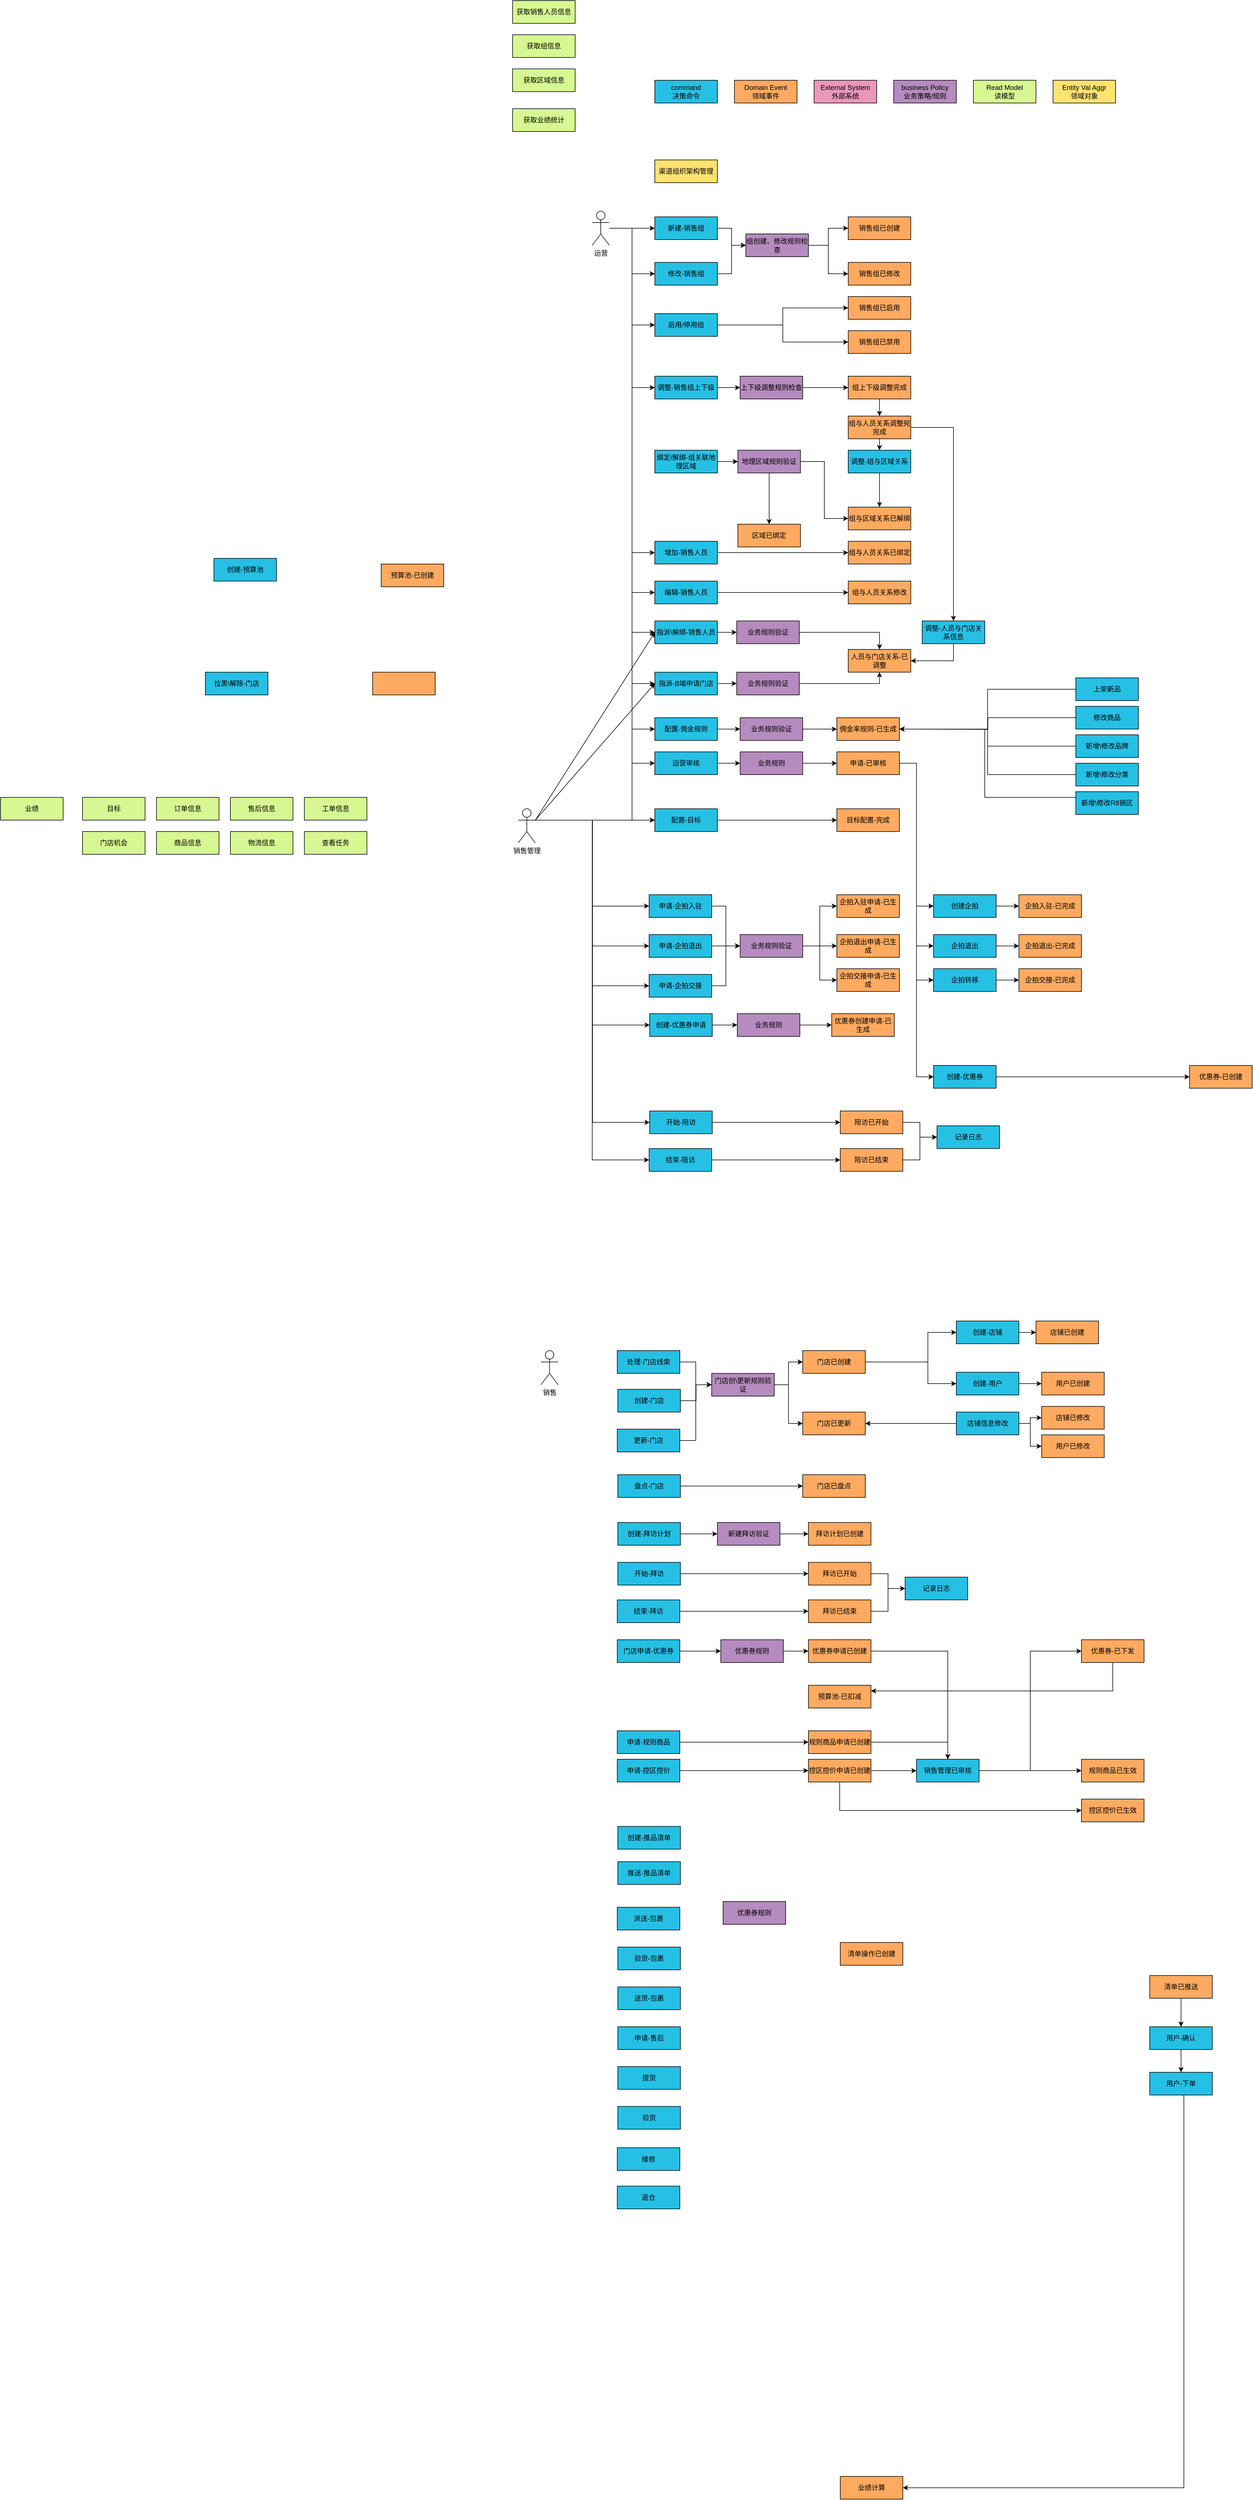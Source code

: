 <mxfile version="28.0.9">
  <diagram name="第 1 页" id="7w6zi9jCp_np2msTW12s">
    <mxGraphModel dx="3569" dy="2300" grid="1" gridSize="10" guides="1" tooltips="1" connect="1" arrows="1" fold="1" page="1" pageScale="1" pageWidth="827" pageHeight="1169" math="0" shadow="0">
      <root>
        <mxCell id="0" />
        <mxCell id="1" parent="0" />
        <mxCell id="_sHUTvcMdDTdJ8EnGrEK-1" value="&lt;div&gt;&lt;font&gt;command&lt;/font&gt;&lt;/div&gt;&lt;font&gt;决策命令&lt;/font&gt;" style="rounded=0;whiteSpace=wrap;html=1;fillColor=#26C0E5;" parent="1" vertex="1">
          <mxGeometry x="160" y="80" width="110" height="40" as="geometry" />
        </mxCell>
        <mxCell id="_sHUTvcMdDTdJ8EnGrEK-2" value="&lt;font&gt;Domain Event&lt;/font&gt;&lt;div&gt;&lt;font&gt;领域事件&lt;/font&gt;&lt;/div&gt;" style="rounded=0;whiteSpace=wrap;html=1;fillColor=#FFAA60;" parent="1" vertex="1">
          <mxGeometry x="300" y="80" width="110" height="40" as="geometry" />
        </mxCell>
        <mxCell id="_sHUTvcMdDTdJ8EnGrEK-3" value="Read Model&lt;div&gt;读模型&lt;/div&gt;" style="rounded=0;whiteSpace=wrap;html=1;fillColor=#D7F792;" parent="1" vertex="1">
          <mxGeometry x="720" y="80" width="110" height="40" as="geometry" />
        </mxCell>
        <mxCell id="_sHUTvcMdDTdJ8EnGrEK-4" value="External System&lt;div&gt;外部系统&lt;/div&gt;" style="rounded=0;whiteSpace=wrap;html=1;fillColor=#EA97BC;" parent="1" vertex="1">
          <mxGeometry x="440" y="80" width="110" height="40" as="geometry" />
        </mxCell>
        <mxCell id="_sHUTvcMdDTdJ8EnGrEK-5" value="business Policy&lt;div&gt;业务策略/规则&lt;/div&gt;" style="rounded=0;whiteSpace=wrap;html=1;fillColor=#B68BBF;" parent="1" vertex="1">
          <mxGeometry x="580" y="80" width="110" height="40" as="geometry" />
        </mxCell>
        <mxCell id="_sHUTvcMdDTdJ8EnGrEK-8" value="&lt;font&gt;Entity Val Aggr&lt;/font&gt;&lt;div&gt;&lt;font&gt;领域对象&lt;/font&gt;&lt;/div&gt;" style="rounded=0;whiteSpace=wrap;html=1;fillColor=#FFE270;" parent="1" vertex="1">
          <mxGeometry x="860" y="80" width="110" height="40" as="geometry" />
        </mxCell>
        <mxCell id="CuO03zdZ_H9ETCIROUNS-101" style="edgeStyle=orthogonalEdgeStyle;rounded=0;orthogonalLoop=1;jettySize=auto;html=1;curved=1;" parent="1" source="sNWVwF46tpGVJdv4zzlN-1" target="sNWVwF46tpGVJdv4zzlN-2" edge="1">
          <mxGeometry relative="1" as="geometry" />
        </mxCell>
        <mxCell id="CuO03zdZ_H9ETCIROUNS-103" style="edgeStyle=orthogonalEdgeStyle;rounded=0;orthogonalLoop=1;jettySize=auto;html=1;entryX=0;entryY=0.5;entryDx=0;entryDy=0;" parent="1" source="sNWVwF46tpGVJdv4zzlN-1" target="sNWVwF46tpGVJdv4zzlN-3" edge="1">
          <mxGeometry relative="1" as="geometry" />
        </mxCell>
        <mxCell id="CuO03zdZ_H9ETCIROUNS-105" style="edgeStyle=orthogonalEdgeStyle;rounded=0;orthogonalLoop=1;jettySize=auto;html=1;entryX=0;entryY=0.5;entryDx=0;entryDy=0;" parent="1" source="sNWVwF46tpGVJdv4zzlN-1" target="CuO03zdZ_H9ETCIROUNS-13" edge="1">
          <mxGeometry relative="1" as="geometry" />
        </mxCell>
        <mxCell id="CuO03zdZ_H9ETCIROUNS-107" style="edgeStyle=orthogonalEdgeStyle;rounded=0;orthogonalLoop=1;jettySize=auto;html=1;entryX=0;entryY=0.5;entryDx=0;entryDy=0;" parent="1" source="sNWVwF46tpGVJdv4zzlN-1" target="CuO03zdZ_H9ETCIROUNS-90" edge="1">
          <mxGeometry relative="1" as="geometry" />
        </mxCell>
        <mxCell id="CuO03zdZ_H9ETCIROUNS-109" style="edgeStyle=orthogonalEdgeStyle;rounded=0;orthogonalLoop=1;jettySize=auto;html=1;entryX=0;entryY=0.5;entryDx=0;entryDy=0;" parent="1" source="sNWVwF46tpGVJdv4zzlN-1" target="sNWVwF46tpGVJdv4zzlN-6" edge="1">
          <mxGeometry relative="1" as="geometry" />
        </mxCell>
        <mxCell id="CuO03zdZ_H9ETCIROUNS-110" style="edgeStyle=orthogonalEdgeStyle;rounded=0;orthogonalLoop=1;jettySize=auto;html=1;entryX=0;entryY=0.5;entryDx=0;entryDy=0;" parent="1" source="sNWVwF46tpGVJdv4zzlN-1" target="CuO03zdZ_H9ETCIROUNS-66" edge="1">
          <mxGeometry relative="1" as="geometry" />
        </mxCell>
        <mxCell id="8YfOqAkpZzOhsT7Vedsc-141" style="edgeStyle=orthogonalEdgeStyle;rounded=0;orthogonalLoop=1;jettySize=auto;html=1;entryX=0;entryY=0.5;entryDx=0;entryDy=0;" edge="1" parent="1" source="sNWVwF46tpGVJdv4zzlN-1" target="CuO03zdZ_H9ETCIROUNS-116">
          <mxGeometry relative="1" as="geometry" />
        </mxCell>
        <mxCell id="8YfOqAkpZzOhsT7Vedsc-155" style="edgeStyle=orthogonalEdgeStyle;rounded=0;orthogonalLoop=1;jettySize=auto;html=1;entryX=0;entryY=0.5;entryDx=0;entryDy=0;" edge="1" parent="1" source="sNWVwF46tpGVJdv4zzlN-1" target="sNWVwF46tpGVJdv4zzlN-10">
          <mxGeometry relative="1" as="geometry" />
        </mxCell>
        <mxCell id="8YfOqAkpZzOhsT7Vedsc-308" style="edgeStyle=orthogonalEdgeStyle;rounded=0;orthogonalLoop=1;jettySize=auto;html=1;entryX=0;entryY=0.5;entryDx=0;entryDy=0;" edge="1" parent="1" source="sNWVwF46tpGVJdv4zzlN-1" target="8YfOqAkpZzOhsT7Vedsc-221">
          <mxGeometry relative="1" as="geometry" />
        </mxCell>
        <mxCell id="8YfOqAkpZzOhsT7Vedsc-310" style="edgeStyle=orthogonalEdgeStyle;rounded=0;orthogonalLoop=1;jettySize=auto;html=1;entryX=0;entryY=0.5;entryDx=0;entryDy=0;" edge="1" parent="1" source="sNWVwF46tpGVJdv4zzlN-1" target="8YfOqAkpZzOhsT7Vedsc-256">
          <mxGeometry relative="1" as="geometry" />
        </mxCell>
        <mxCell id="8YfOqAkpZzOhsT7Vedsc-311" style="edgeStyle=orthogonalEdgeStyle;rounded=0;orthogonalLoop=1;jettySize=auto;html=1;entryX=0;entryY=0.5;entryDx=0;entryDy=0;" edge="1" parent="1" source="sNWVwF46tpGVJdv4zzlN-1" target="8YfOqAkpZzOhsT7Vedsc-136">
          <mxGeometry relative="1" as="geometry" />
        </mxCell>
        <mxCell id="sNWVwF46tpGVJdv4zzlN-1" value="运营" style="shape=umlActor;verticalLabelPosition=bottom;verticalAlign=top;html=1;outlineConnect=0;" parent="1" vertex="1">
          <mxGeometry x="50" y="310" width="30" height="60" as="geometry" />
        </mxCell>
        <mxCell id="CuO03zdZ_H9ETCIROUNS-28" style="edgeStyle=orthogonalEdgeStyle;rounded=0;orthogonalLoop=1;jettySize=auto;html=1;exitX=1;exitY=0.5;exitDx=0;exitDy=0;entryX=0;entryY=0.5;entryDx=0;entryDy=0;" parent="1" source="sNWVwF46tpGVJdv4zzlN-2" target="CuO03zdZ_H9ETCIROUNS-2" edge="1">
          <mxGeometry relative="1" as="geometry" />
        </mxCell>
        <mxCell id="sNWVwF46tpGVJdv4zzlN-2" value="新建-销售组" style="rounded=0;whiteSpace=wrap;html=1;fillColor=#26C0E5;" parent="1" vertex="1">
          <mxGeometry x="160" y="320" width="110" height="40" as="geometry" />
        </mxCell>
        <mxCell id="CuO03zdZ_H9ETCIROUNS-27" style="edgeStyle=orthogonalEdgeStyle;rounded=0;orthogonalLoop=1;jettySize=auto;html=1;entryX=0;entryY=0.5;entryDx=0;entryDy=0;" parent="1" source="sNWVwF46tpGVJdv4zzlN-3" target="CuO03zdZ_H9ETCIROUNS-2" edge="1">
          <mxGeometry relative="1" as="geometry">
            <mxPoint x="305" y="420" as="targetPoint" />
          </mxGeometry>
        </mxCell>
        <mxCell id="sNWVwF46tpGVJdv4zzlN-3" value="修改-销售组" style="rounded=0;whiteSpace=wrap;html=1;fillColor=#26C0E5;" parent="1" vertex="1">
          <mxGeometry x="160" y="400" width="110" height="40" as="geometry" />
        </mxCell>
        <mxCell id="CuO03zdZ_H9ETCIROUNS-76" style="edgeStyle=orthogonalEdgeStyle;rounded=0;orthogonalLoop=1;jettySize=auto;html=1;entryX=0;entryY=0.5;entryDx=0;entryDy=0;" parent="1" source="sNWVwF46tpGVJdv4zzlN-4" target="CuO03zdZ_H9ETCIROUNS-39" edge="1">
          <mxGeometry relative="1" as="geometry" />
        </mxCell>
        <mxCell id="sNWVwF46tpGVJdv4zzlN-4" value="绑定/解绑-组关联地理区域" style="rounded=0;whiteSpace=wrap;html=1;fillColor=#26C0E5;" parent="1" vertex="1">
          <mxGeometry x="160" y="730" width="110" height="40" as="geometry" />
        </mxCell>
        <mxCell id="CuO03zdZ_H9ETCIROUNS-77" style="edgeStyle=orthogonalEdgeStyle;rounded=0;orthogonalLoop=1;jettySize=auto;html=1;entryX=0;entryY=0.5;entryDx=0;entryDy=0;" parent="1" source="sNWVwF46tpGVJdv4zzlN-6" target="CuO03zdZ_H9ETCIROUNS-64" edge="1">
          <mxGeometry relative="1" as="geometry">
            <mxPoint x="310" y="910" as="targetPoint" />
          </mxGeometry>
        </mxCell>
        <mxCell id="sNWVwF46tpGVJdv4zzlN-6" value="增加-销售人员" style="rounded=0;whiteSpace=wrap;html=1;fillColor=#26C0E5;" parent="1" vertex="1">
          <mxGeometry x="160" y="890" width="110" height="40" as="geometry" />
        </mxCell>
        <mxCell id="sNWVwF46tpGVJdv4zzlN-9" value="销售组已创建" style="rounded=0;whiteSpace=wrap;html=1;fillColor=#FFAA60;" parent="1" vertex="1">
          <mxGeometry x="500" y="320" width="110" height="40" as="geometry" />
        </mxCell>
        <mxCell id="8YfOqAkpZzOhsT7Vedsc-146" style="edgeStyle=orthogonalEdgeStyle;rounded=0;orthogonalLoop=1;jettySize=auto;html=1;entryX=0;entryY=0.5;entryDx=0;entryDy=0;" edge="1" parent="1" source="sNWVwF46tpGVJdv4zzlN-10" target="8YfOqAkpZzOhsT7Vedsc-145">
          <mxGeometry relative="1" as="geometry" />
        </mxCell>
        <mxCell id="sNWVwF46tpGVJdv4zzlN-10" value="指派-B端申请门店" style="rounded=0;whiteSpace=wrap;html=1;fillColor=#26C0E5;" parent="1" vertex="1">
          <mxGeometry x="160" y="1120" width="110" height="40" as="geometry" />
        </mxCell>
        <mxCell id="CuO03zdZ_H9ETCIROUNS-29" style="edgeStyle=orthogonalEdgeStyle;rounded=0;orthogonalLoop=1;jettySize=auto;html=1;entryX=0;entryY=0.5;entryDx=0;entryDy=0;" parent="1" source="CuO03zdZ_H9ETCIROUNS-2" target="sNWVwF46tpGVJdv4zzlN-9" edge="1">
          <mxGeometry relative="1" as="geometry" />
        </mxCell>
        <mxCell id="8YfOqAkpZzOhsT7Vedsc-53" style="edgeStyle=orthogonalEdgeStyle;rounded=0;orthogonalLoop=1;jettySize=auto;html=1;entryX=0;entryY=0.5;entryDx=0;entryDy=0;" edge="1" parent="1" source="CuO03zdZ_H9ETCIROUNS-2" target="CuO03zdZ_H9ETCIROUNS-22">
          <mxGeometry relative="1" as="geometry" />
        </mxCell>
        <mxCell id="CuO03zdZ_H9ETCIROUNS-2" value="组创建、修改规则检查" style="rounded=0;whiteSpace=wrap;html=1;fillColor=#B68BBF;" parent="1" vertex="1">
          <mxGeometry x="320" y="350" width="110" height="40" as="geometry" />
        </mxCell>
        <mxCell id="CuO03zdZ_H9ETCIROUNS-11" value="销售组已启用" style="rounded=0;whiteSpace=wrap;html=1;fillColor=#FFAA60;" parent="1" vertex="1">
          <mxGeometry x="500" y="460" width="110" height="40" as="geometry" />
        </mxCell>
        <mxCell id="CuO03zdZ_H9ETCIROUNS-12" value="销售组已禁用" style="rounded=0;whiteSpace=wrap;html=1;fillColor=#FFAA60;" parent="1" vertex="1">
          <mxGeometry x="500" y="520" width="110" height="40" as="geometry" />
        </mxCell>
        <mxCell id="CuO03zdZ_H9ETCIROUNS-25" style="edgeStyle=orthogonalEdgeStyle;rounded=0;orthogonalLoop=1;jettySize=auto;html=1;entryX=0;entryY=0.5;entryDx=0;entryDy=0;" parent="1" source="CuO03zdZ_H9ETCIROUNS-13" target="CuO03zdZ_H9ETCIROUNS-11" edge="1">
          <mxGeometry relative="1" as="geometry" />
        </mxCell>
        <mxCell id="CuO03zdZ_H9ETCIROUNS-26" style="edgeStyle=orthogonalEdgeStyle;rounded=0;orthogonalLoop=1;jettySize=auto;html=1;exitX=1;exitY=0.5;exitDx=0;exitDy=0;entryX=0;entryY=0.5;entryDx=0;entryDy=0;" parent="1" source="CuO03zdZ_H9ETCIROUNS-13" target="CuO03zdZ_H9ETCIROUNS-12" edge="1">
          <mxGeometry relative="1" as="geometry" />
        </mxCell>
        <mxCell id="CuO03zdZ_H9ETCIROUNS-13" value="启用/停用组" style="rounded=0;whiteSpace=wrap;html=1;fillColor=#26C0E5;" parent="1" vertex="1">
          <mxGeometry x="160" y="490" width="110" height="40" as="geometry" />
        </mxCell>
        <mxCell id="CuO03zdZ_H9ETCIROUNS-22" value="销售组已修改" style="rounded=0;whiteSpace=wrap;html=1;fillColor=#FFAA60;" parent="1" vertex="1">
          <mxGeometry x="500" y="400" width="110" height="40" as="geometry" />
        </mxCell>
        <mxCell id="CuO03zdZ_H9ETCIROUNS-49" style="edgeStyle=orthogonalEdgeStyle;rounded=0;orthogonalLoop=1;jettySize=auto;html=1;entryX=0;entryY=0.5;entryDx=0;entryDy=0;" parent="1" source="CuO03zdZ_H9ETCIROUNS-33" target="CuO03zdZ_H9ETCIROUNS-34" edge="1">
          <mxGeometry relative="1" as="geometry" />
        </mxCell>
        <mxCell id="CuO03zdZ_H9ETCIROUNS-33" value="上下级调整规则检查" style="rounded=0;whiteSpace=wrap;html=1;fillColor=#B68BBF;" parent="1" vertex="1">
          <mxGeometry x="310" y="600" width="110" height="40" as="geometry" />
        </mxCell>
        <mxCell id="CuO03zdZ_H9ETCIROUNS-36" value="" style="edgeStyle=orthogonalEdgeStyle;rounded=0;orthogonalLoop=1;jettySize=auto;html=1;" parent="1" source="CuO03zdZ_H9ETCIROUNS-34" target="CuO03zdZ_H9ETCIROUNS-35" edge="1">
          <mxGeometry relative="1" as="geometry" />
        </mxCell>
        <mxCell id="CuO03zdZ_H9ETCIROUNS-34" value="组上下级调整完成" style="rounded=0;whiteSpace=wrap;html=1;fillColor=#FFAA60;" parent="1" vertex="1">
          <mxGeometry x="500" y="600" width="110" height="40" as="geometry" />
        </mxCell>
        <mxCell id="8YfOqAkpZzOhsT7Vedsc-8" style="edgeStyle=orthogonalEdgeStyle;rounded=0;orthogonalLoop=1;jettySize=auto;html=1;exitX=0.5;exitY=1;exitDx=0;exitDy=0;entryX=0.5;entryY=0;entryDx=0;entryDy=0;" edge="1" parent="1" source="CuO03zdZ_H9ETCIROUNS-35" target="CuO03zdZ_H9ETCIROUNS-81">
          <mxGeometry relative="1" as="geometry" />
        </mxCell>
        <mxCell id="8YfOqAkpZzOhsT7Vedsc-151" style="edgeStyle=orthogonalEdgeStyle;rounded=0;orthogonalLoop=1;jettySize=auto;html=1;exitX=1;exitY=0.5;exitDx=0;exitDy=0;entryX=0.5;entryY=0;entryDx=0;entryDy=0;" edge="1" parent="1" source="CuO03zdZ_H9ETCIROUNS-35" target="CuO03zdZ_H9ETCIROUNS-63">
          <mxGeometry relative="1" as="geometry" />
        </mxCell>
        <mxCell id="CuO03zdZ_H9ETCIROUNS-35" value="组与人员关系调整宛完成" style="rounded=0;whiteSpace=wrap;html=1;fillColor=#FFAA60;" parent="1" vertex="1">
          <mxGeometry x="500" y="670" width="110" height="40" as="geometry" />
        </mxCell>
        <mxCell id="CuO03zdZ_H9ETCIROUNS-61" style="edgeStyle=orthogonalEdgeStyle;rounded=0;orthogonalLoop=1;jettySize=auto;html=1;exitX=0.5;exitY=1;exitDx=0;exitDy=0;entryX=0.5;entryY=0;entryDx=0;entryDy=0;" parent="1" source="CuO03zdZ_H9ETCIROUNS-39" target="CuO03zdZ_H9ETCIROUNS-40" edge="1">
          <mxGeometry relative="1" as="geometry" />
        </mxCell>
        <mxCell id="CuO03zdZ_H9ETCIROUNS-79" style="edgeStyle=orthogonalEdgeStyle;rounded=0;orthogonalLoop=1;jettySize=auto;html=1;entryX=0;entryY=0.5;entryDx=0;entryDy=0;" parent="1" source="CuO03zdZ_H9ETCIROUNS-39" target="CuO03zdZ_H9ETCIROUNS-53" edge="1">
          <mxGeometry relative="1" as="geometry" />
        </mxCell>
        <mxCell id="CuO03zdZ_H9ETCIROUNS-39" value="地理区域规则验证" style="rounded=0;whiteSpace=wrap;html=1;fillColor=#B68BBF;" parent="1" vertex="1">
          <mxGeometry x="306" y="730" width="110" height="40" as="geometry" />
        </mxCell>
        <mxCell id="CuO03zdZ_H9ETCIROUNS-40" value="区域已绑定" style="rounded=0;whiteSpace=wrap;html=1;fillColor=#FFAA60;" parent="1" vertex="1">
          <mxGeometry x="306" y="860" width="110" height="40" as="geometry" />
        </mxCell>
        <mxCell id="CuO03zdZ_H9ETCIROUNS-53" value="组与区域关系已解绑" style="rounded=0;whiteSpace=wrap;html=1;fillColor=#FFAA60;" parent="1" vertex="1">
          <mxGeometry x="500" y="830" width="110" height="40" as="geometry" />
        </mxCell>
        <mxCell id="8YfOqAkpZzOhsT7Vedsc-153" style="edgeStyle=orthogonalEdgeStyle;rounded=0;orthogonalLoop=1;jettySize=auto;html=1;exitX=0.5;exitY=1;exitDx=0;exitDy=0;entryX=1;entryY=0.5;entryDx=0;entryDy=0;" edge="1" parent="1" source="CuO03zdZ_H9ETCIROUNS-63" target="CuO03zdZ_H9ETCIROUNS-119">
          <mxGeometry relative="1" as="geometry" />
        </mxCell>
        <mxCell id="CuO03zdZ_H9ETCIROUNS-63" value="调整-人员与门店关系信息" style="rounded=0;whiteSpace=wrap;html=1;fillColor=#26C0E5;" parent="1" vertex="1">
          <mxGeometry x="630" y="1030" width="110" height="40" as="geometry" />
        </mxCell>
        <mxCell id="CuO03zdZ_H9ETCIROUNS-64" value="组与人员关系已绑定" style="rounded=0;whiteSpace=wrap;html=1;fillColor=#FFAA60;" parent="1" vertex="1">
          <mxGeometry x="500" y="890" width="110" height="40" as="geometry" />
        </mxCell>
        <mxCell id="CuO03zdZ_H9ETCIROUNS-78" style="edgeStyle=orthogonalEdgeStyle;rounded=0;orthogonalLoop=1;jettySize=auto;html=1;entryX=0;entryY=0.5;entryDx=0;entryDy=0;" parent="1" source="CuO03zdZ_H9ETCIROUNS-66" target="CuO03zdZ_H9ETCIROUNS-70" edge="1">
          <mxGeometry relative="1" as="geometry">
            <mxPoint x="310" y="980" as="targetPoint" />
          </mxGeometry>
        </mxCell>
        <mxCell id="CuO03zdZ_H9ETCIROUNS-66" value="编辑-销售人员" style="rounded=0;whiteSpace=wrap;html=1;fillColor=#26C0E5;" parent="1" vertex="1">
          <mxGeometry x="160" y="960" width="110" height="40" as="geometry" />
        </mxCell>
        <mxCell id="CuO03zdZ_H9ETCIROUNS-70" value="组与人员关系修改" style="rounded=0;whiteSpace=wrap;html=1;fillColor=#FFAA60;" parent="1" vertex="1">
          <mxGeometry x="500" y="960" width="110" height="40" as="geometry" />
        </mxCell>
        <mxCell id="8YfOqAkpZzOhsT7Vedsc-149" style="edgeStyle=orthogonalEdgeStyle;rounded=0;orthogonalLoop=1;jettySize=auto;html=1;exitX=0.5;exitY=1;exitDx=0;exitDy=0;entryX=0.5;entryY=0;entryDx=0;entryDy=0;" edge="1" parent="1" source="CuO03zdZ_H9ETCIROUNS-81" target="CuO03zdZ_H9ETCIROUNS-53">
          <mxGeometry relative="1" as="geometry" />
        </mxCell>
        <mxCell id="CuO03zdZ_H9ETCIROUNS-81" value="调整-组与区域关系" style="rounded=0;whiteSpace=wrap;html=1;fillColor=#26C0E5;" parent="1" vertex="1">
          <mxGeometry x="500" y="730" width="110" height="40" as="geometry" />
        </mxCell>
        <mxCell id="CuO03zdZ_H9ETCIROUNS-108" style="edgeStyle=orthogonalEdgeStyle;rounded=0;orthogonalLoop=1;jettySize=auto;html=1;entryX=0;entryY=0.5;entryDx=0;entryDy=0;" parent="1" source="CuO03zdZ_H9ETCIROUNS-90" target="CuO03zdZ_H9ETCIROUNS-33" edge="1">
          <mxGeometry relative="1" as="geometry" />
        </mxCell>
        <mxCell id="CuO03zdZ_H9ETCIROUNS-90" value="调整-销售组上下级" style="rounded=0;whiteSpace=wrap;html=1;fillColor=#26C0E5;" parent="1" vertex="1">
          <mxGeometry x="160" y="600" width="110" height="40" as="geometry" />
        </mxCell>
        <mxCell id="CuO03zdZ_H9ETCIROUNS-93" value="获取销售人员信息" style="rounded=0;whiteSpace=wrap;html=1;fillColor=#D7F792;" parent="1" vertex="1">
          <mxGeometry x="-90" y="-60" width="110" height="40" as="geometry" />
        </mxCell>
        <mxCell id="CuO03zdZ_H9ETCIROUNS-94" value="获取组信息" style="rounded=0;whiteSpace=wrap;html=1;fillColor=#D7F792;" parent="1" vertex="1">
          <mxGeometry x="-90" width="110" height="40" as="geometry" />
        </mxCell>
        <mxCell id="CuO03zdZ_H9ETCIROUNS-95" value="获取区域信息" style="rounded=0;whiteSpace=wrap;html=1;fillColor=#D7F792;" parent="1" vertex="1">
          <mxGeometry x="-90" y="60" width="110" height="40" as="geometry" />
        </mxCell>
        <mxCell id="CuO03zdZ_H9ETCIROUNS-97" value="渠道组织架构管理" style="rounded=0;whiteSpace=wrap;html=1;fillColor=#FFE270;" parent="1" vertex="1">
          <mxGeometry x="160" y="220" width="110" height="40" as="geometry" />
        </mxCell>
        <mxCell id="CuO03zdZ_H9ETCIROUNS-118" style="edgeStyle=orthogonalEdgeStyle;rounded=0;orthogonalLoop=1;jettySize=auto;html=1;exitX=1;exitY=0.5;exitDx=0;exitDy=0;" parent="1" source="CuO03zdZ_H9ETCIROUNS-116" target="CuO03zdZ_H9ETCIROUNS-117" edge="1">
          <mxGeometry relative="1" as="geometry" />
        </mxCell>
        <mxCell id="CuO03zdZ_H9ETCIROUNS-116" value="指派\解绑-销售人员" style="rounded=0;whiteSpace=wrap;html=1;fillColor=#26C0E5;" parent="1" vertex="1">
          <mxGeometry x="160" y="1030" width="110" height="40" as="geometry" />
        </mxCell>
        <mxCell id="CuO03zdZ_H9ETCIROUNS-121" value="" style="edgeStyle=orthogonalEdgeStyle;rounded=0;orthogonalLoop=1;jettySize=auto;html=1;" parent="1" source="CuO03zdZ_H9ETCIROUNS-117" target="CuO03zdZ_H9ETCIROUNS-119" edge="1">
          <mxGeometry relative="1" as="geometry" />
        </mxCell>
        <mxCell id="CuO03zdZ_H9ETCIROUNS-117" value="业务规则验证" style="rounded=0;whiteSpace=wrap;html=1;fillColor=#B68BBF;" parent="1" vertex="1">
          <mxGeometry x="304" y="1030" width="110" height="40" as="geometry" />
        </mxCell>
        <mxCell id="CuO03zdZ_H9ETCIROUNS-119" value="人员与门店关系-已调整" style="rounded=0;whiteSpace=wrap;html=1;fillColor=#FFAA60;" parent="1" vertex="1">
          <mxGeometry x="500" y="1080" width="110" height="40" as="geometry" />
        </mxCell>
        <mxCell id="CuO03zdZ_H9ETCIROUNS-123" value="销售" style="shape=umlActor;verticalLabelPosition=bottom;verticalAlign=top;html=1;outlineConnect=0;" parent="1" vertex="1">
          <mxGeometry x="-40" y="2312" width="30" height="60" as="geometry" />
        </mxCell>
        <mxCell id="8YfOqAkpZzOhsT7Vedsc-15" value="获取业绩统计" style="rounded=0;whiteSpace=wrap;html=1;fillColor=#D7F792;" vertex="1" parent="1">
          <mxGeometry x="-90" y="130" width="110" height="40" as="geometry" />
        </mxCell>
        <mxCell id="8YfOqAkpZzOhsT7Vedsc-157" style="edgeStyle=orthogonalEdgeStyle;rounded=0;orthogonalLoop=1;jettySize=auto;html=1;entryX=0;entryY=0.5;entryDx=0;entryDy=0;" edge="1" parent="1" source="8YfOqAkpZzOhsT7Vedsc-24" target="8YfOqAkpZzOhsT7Vedsc-54">
          <mxGeometry relative="1" as="geometry" />
        </mxCell>
        <mxCell id="8YfOqAkpZzOhsT7Vedsc-24" value="创建-门店" style="rounded=0;whiteSpace=wrap;html=1;fillColor=#26C0E5;" vertex="1" parent="1">
          <mxGeometry x="95" y="2380" width="110" height="40" as="geometry" />
        </mxCell>
        <mxCell id="8YfOqAkpZzOhsT7Vedsc-158" style="edgeStyle=orthogonalEdgeStyle;rounded=0;orthogonalLoop=1;jettySize=auto;html=1;entryX=0;entryY=0.5;entryDx=0;entryDy=0;" edge="1" parent="1" source="8YfOqAkpZzOhsT7Vedsc-25" target="8YfOqAkpZzOhsT7Vedsc-54">
          <mxGeometry relative="1" as="geometry" />
        </mxCell>
        <mxCell id="8YfOqAkpZzOhsT7Vedsc-25" value="更新-门店" style="rounded=0;whiteSpace=wrap;html=1;fillColor=#26C0E5;" vertex="1" parent="1">
          <mxGeometry x="94" y="2450" width="110" height="40" as="geometry" />
        </mxCell>
        <mxCell id="8YfOqAkpZzOhsT7Vedsc-162" style="edgeStyle=orthogonalEdgeStyle;rounded=0;orthogonalLoop=1;jettySize=auto;html=1;entryX=0;entryY=0.5;entryDx=0;entryDy=0;" edge="1" parent="1" source="8YfOqAkpZzOhsT7Vedsc-27" target="8YfOqAkpZzOhsT7Vedsc-65">
          <mxGeometry relative="1" as="geometry" />
        </mxCell>
        <mxCell id="8YfOqAkpZzOhsT7Vedsc-27" value="创建-拜访计划" style="rounded=0;whiteSpace=wrap;html=1;fillColor=#26C0E5;" vertex="1" parent="1">
          <mxGeometry x="95" y="2614" width="110" height="40" as="geometry" />
        </mxCell>
        <mxCell id="8YfOqAkpZzOhsT7Vedsc-28" value="业绩" style="rounded=0;whiteSpace=wrap;html=1;fillColor=#D7F792;" vertex="1" parent="1">
          <mxGeometry x="-990" y="1340" width="110" height="40" as="geometry" />
        </mxCell>
        <mxCell id="8YfOqAkpZzOhsT7Vedsc-165" style="edgeStyle=orthogonalEdgeStyle;rounded=0;orthogonalLoop=1;jettySize=auto;html=1;entryX=0;entryY=0.5;entryDx=0;entryDy=0;" edge="1" parent="1" source="8YfOqAkpZzOhsT7Vedsc-29" target="8YfOqAkpZzOhsT7Vedsc-68">
          <mxGeometry relative="1" as="geometry" />
        </mxCell>
        <mxCell id="8YfOqAkpZzOhsT7Vedsc-29" value="开始-拜访" style="rounded=0;whiteSpace=wrap;html=1;fillColor=#26C0E5;" vertex="1" parent="1">
          <mxGeometry x="95" y="2684" width="110" height="40" as="geometry" />
        </mxCell>
        <mxCell id="8YfOqAkpZzOhsT7Vedsc-166" style="edgeStyle=orthogonalEdgeStyle;rounded=0;orthogonalLoop=1;jettySize=auto;html=1;entryX=0;entryY=0.5;entryDx=0;entryDy=0;" edge="1" parent="1" source="8YfOqAkpZzOhsT7Vedsc-30" target="8YfOqAkpZzOhsT7Vedsc-69">
          <mxGeometry relative="1" as="geometry" />
        </mxCell>
        <mxCell id="8YfOqAkpZzOhsT7Vedsc-30" value="结束-拜访" style="rounded=0;whiteSpace=wrap;html=1;fillColor=#26C0E5;" vertex="1" parent="1">
          <mxGeometry x="94" y="2750" width="110" height="40" as="geometry" />
        </mxCell>
        <mxCell id="8YfOqAkpZzOhsT7Vedsc-167" style="edgeStyle=orthogonalEdgeStyle;rounded=0;orthogonalLoop=1;jettySize=auto;html=1;" edge="1" parent="1" source="8YfOqAkpZzOhsT7Vedsc-31" target="8YfOqAkpZzOhsT7Vedsc-77">
          <mxGeometry relative="1" as="geometry" />
        </mxCell>
        <mxCell id="8YfOqAkpZzOhsT7Vedsc-31" value="门店申请-优惠券" style="rounded=0;whiteSpace=wrap;html=1;fillColor=#26C0E5;" vertex="1" parent="1">
          <mxGeometry x="94" y="2820" width="110" height="40" as="geometry" />
        </mxCell>
        <mxCell id="8YfOqAkpZzOhsT7Vedsc-205" style="edgeStyle=orthogonalEdgeStyle;rounded=0;orthogonalLoop=1;jettySize=auto;html=1;entryX=0;entryY=0.5;entryDx=0;entryDy=0;" edge="1" parent="1" source="8YfOqAkpZzOhsT7Vedsc-33" target="8YfOqAkpZzOhsT7Vedsc-83">
          <mxGeometry relative="1" as="geometry" />
        </mxCell>
        <mxCell id="8YfOqAkpZzOhsT7Vedsc-33" value="申请-规则商品" style="rounded=0;whiteSpace=wrap;html=1;fillColor=#26C0E5;" vertex="1" parent="1">
          <mxGeometry x="94" y="2980" width="110" height="40" as="geometry" />
        </mxCell>
        <mxCell id="8YfOqAkpZzOhsT7Vedsc-216" style="edgeStyle=orthogonalEdgeStyle;rounded=0;orthogonalLoop=1;jettySize=auto;html=1;entryX=0;entryY=0.5;entryDx=0;entryDy=0;" edge="1" parent="1" source="8YfOqAkpZzOhsT7Vedsc-34" target="8YfOqAkpZzOhsT7Vedsc-206">
          <mxGeometry relative="1" as="geometry" />
        </mxCell>
        <mxCell id="8YfOqAkpZzOhsT7Vedsc-34" value="申请-控区控价" style="rounded=0;whiteSpace=wrap;html=1;fillColor=#26C0E5;" vertex="1" parent="1">
          <mxGeometry x="94" y="3030" width="110" height="40" as="geometry" />
        </mxCell>
        <mxCell id="8YfOqAkpZzOhsT7Vedsc-35" value="创建-推品清单" style="rounded=0;whiteSpace=wrap;html=1;fillColor=#26C0E5;" vertex="1" parent="1">
          <mxGeometry x="95" y="3148" width="110" height="40" as="geometry" />
        </mxCell>
        <mxCell id="8YfOqAkpZzOhsT7Vedsc-36" value="订单信息" style="rounded=0;whiteSpace=wrap;html=1;fillColor=#D7F792;" vertex="1" parent="1">
          <mxGeometry x="-716" y="1340" width="110" height="40" as="geometry" />
        </mxCell>
        <mxCell id="8YfOqAkpZzOhsT7Vedsc-37" value="售后信息" style="rounded=0;whiteSpace=wrap;html=1;fillColor=#D7F792;" vertex="1" parent="1">
          <mxGeometry x="-586" y="1340" width="110" height="40" as="geometry" />
        </mxCell>
        <mxCell id="8YfOqAkpZzOhsT7Vedsc-38" value="工单信息" style="rounded=0;whiteSpace=wrap;html=1;fillColor=#D7F792;" vertex="1" parent="1">
          <mxGeometry x="-456" y="1340" width="110" height="40" as="geometry" />
        </mxCell>
        <mxCell id="8YfOqAkpZzOhsT7Vedsc-39" value="商品信息" style="rounded=0;whiteSpace=wrap;html=1;fillColor=#D7F792;" vertex="1" parent="1">
          <mxGeometry x="-716" y="1400" width="110" height="40" as="geometry" />
        </mxCell>
        <mxCell id="8YfOqAkpZzOhsT7Vedsc-40" value="物流信息" style="rounded=0;whiteSpace=wrap;html=1;fillColor=#D7F792;" vertex="1" parent="1">
          <mxGeometry x="-586" y="1400" width="110" height="40" as="geometry" />
        </mxCell>
        <mxCell id="8YfOqAkpZzOhsT7Vedsc-41" value="查看任务" style="rounded=0;whiteSpace=wrap;html=1;fillColor=#D7F792;" vertex="1" parent="1">
          <mxGeometry x="-456" y="1400" width="110" height="40" as="geometry" />
        </mxCell>
        <mxCell id="8YfOqAkpZzOhsT7Vedsc-42" value="门店机会" style="rounded=0;whiteSpace=wrap;html=1;fillColor=#D7F792;" vertex="1" parent="1">
          <mxGeometry x="-846" y="1400" width="110" height="40" as="geometry" />
        </mxCell>
        <mxCell id="8YfOqAkpZzOhsT7Vedsc-43" value="目标" style="rounded=0;whiteSpace=wrap;html=1;fillColor=#D7F792;" vertex="1" parent="1">
          <mxGeometry x="-846" y="1340" width="110" height="40" as="geometry" />
        </mxCell>
        <mxCell id="8YfOqAkpZzOhsT7Vedsc-161" style="edgeStyle=orthogonalEdgeStyle;rounded=0;orthogonalLoop=1;jettySize=auto;html=1;entryX=0;entryY=0.5;entryDx=0;entryDy=0;" edge="1" parent="1" source="8YfOqAkpZzOhsT7Vedsc-52" target="8YfOqAkpZzOhsT7Vedsc-125">
          <mxGeometry relative="1" as="geometry" />
        </mxCell>
        <mxCell id="8YfOqAkpZzOhsT7Vedsc-52" value="盘点-门店" style="rounded=0;whiteSpace=wrap;html=1;fillColor=#26C0E5;" vertex="1" parent="1">
          <mxGeometry x="95" y="2530" width="110" height="40" as="geometry" />
        </mxCell>
        <mxCell id="8YfOqAkpZzOhsT7Vedsc-159" style="edgeStyle=orthogonalEdgeStyle;rounded=0;orthogonalLoop=1;jettySize=auto;html=1;" edge="1" parent="1" source="8YfOqAkpZzOhsT7Vedsc-54" target="8YfOqAkpZzOhsT7Vedsc-58">
          <mxGeometry relative="1" as="geometry" />
        </mxCell>
        <mxCell id="8YfOqAkpZzOhsT7Vedsc-187" style="edgeStyle=orthogonalEdgeStyle;rounded=0;orthogonalLoop=1;jettySize=auto;html=1;entryX=0;entryY=0.5;entryDx=0;entryDy=0;" edge="1" parent="1" source="8YfOqAkpZzOhsT7Vedsc-54" target="8YfOqAkpZzOhsT7Vedsc-60">
          <mxGeometry relative="1" as="geometry" />
        </mxCell>
        <mxCell id="8YfOqAkpZzOhsT7Vedsc-54" value="门店创\更新规则验证" style="rounded=0;whiteSpace=wrap;html=1;fillColor=#B68BBF;" vertex="1" parent="1">
          <mxGeometry x="260" y="2352" width="110" height="40" as="geometry" />
        </mxCell>
        <mxCell id="8YfOqAkpZzOhsT7Vedsc-179" style="edgeStyle=orthogonalEdgeStyle;rounded=0;orthogonalLoop=1;jettySize=auto;html=1;entryX=0;entryY=0.5;entryDx=0;entryDy=0;" edge="1" parent="1" source="8YfOqAkpZzOhsT7Vedsc-58" target="8YfOqAkpZzOhsT7Vedsc-176">
          <mxGeometry relative="1" as="geometry">
            <mxPoint x="780" y="2330" as="targetPoint" />
            <Array as="points">
              <mxPoint x="640" y="2332" />
              <mxPoint x="640" y="2280" />
            </Array>
          </mxGeometry>
        </mxCell>
        <mxCell id="8YfOqAkpZzOhsT7Vedsc-186" style="edgeStyle=orthogonalEdgeStyle;rounded=0;orthogonalLoop=1;jettySize=auto;html=1;entryX=0;entryY=0.5;entryDx=0;entryDy=0;" edge="1" parent="1" source="8YfOqAkpZzOhsT7Vedsc-58" target="8YfOqAkpZzOhsT7Vedsc-180">
          <mxGeometry relative="1" as="geometry">
            <Array as="points">
              <mxPoint x="640" y="2332" />
              <mxPoint x="640" y="2370" />
            </Array>
          </mxGeometry>
        </mxCell>
        <mxCell id="8YfOqAkpZzOhsT7Vedsc-58" value="门店已创建" style="rounded=0;whiteSpace=wrap;html=1;fillColor=#FFAA60;" vertex="1" parent="1">
          <mxGeometry x="420" y="2312" width="110" height="40" as="geometry" />
        </mxCell>
        <mxCell id="8YfOqAkpZzOhsT7Vedsc-60" value="门店已更新" style="rounded=0;whiteSpace=wrap;html=1;fillColor=#FFAA60;" vertex="1" parent="1">
          <mxGeometry x="420" y="2420" width="110" height="40" as="geometry" />
        </mxCell>
        <mxCell id="8YfOqAkpZzOhsT7Vedsc-62" value="店铺已创建" style="rounded=0;whiteSpace=wrap;html=1;fillColor=#FFAA60;" vertex="1" parent="1">
          <mxGeometry x="830" y="2260" width="110" height="40" as="geometry" />
        </mxCell>
        <mxCell id="8YfOqAkpZzOhsT7Vedsc-163" style="edgeStyle=orthogonalEdgeStyle;rounded=0;orthogonalLoop=1;jettySize=auto;html=1;" edge="1" parent="1" source="8YfOqAkpZzOhsT7Vedsc-65" target="8YfOqAkpZzOhsT7Vedsc-66">
          <mxGeometry relative="1" as="geometry" />
        </mxCell>
        <mxCell id="8YfOqAkpZzOhsT7Vedsc-65" value="新建拜访验证" style="rounded=0;whiteSpace=wrap;html=1;fillColor=#B68BBF;" vertex="1" parent="1">
          <mxGeometry x="270" y="2614" width="110" height="40" as="geometry" />
        </mxCell>
        <mxCell id="8YfOqAkpZzOhsT7Vedsc-66" value="拜访计划已创建" style="rounded=0;whiteSpace=wrap;html=1;fillColor=#FFAA60;" vertex="1" parent="1">
          <mxGeometry x="430" y="2614" width="110" height="40" as="geometry" />
        </mxCell>
        <mxCell id="8YfOqAkpZzOhsT7Vedsc-194" style="edgeStyle=orthogonalEdgeStyle;rounded=0;orthogonalLoop=1;jettySize=auto;html=1;exitX=1;exitY=0.5;exitDx=0;exitDy=0;" edge="1" parent="1" source="8YfOqAkpZzOhsT7Vedsc-68" target="8YfOqAkpZzOhsT7Vedsc-193">
          <mxGeometry relative="1" as="geometry" />
        </mxCell>
        <mxCell id="8YfOqAkpZzOhsT7Vedsc-68" value="拜访已开始" style="rounded=0;whiteSpace=wrap;html=1;fillColor=#FFAA60;" vertex="1" parent="1">
          <mxGeometry x="430" y="2684" width="110" height="40" as="geometry" />
        </mxCell>
        <mxCell id="8YfOqAkpZzOhsT7Vedsc-195" style="edgeStyle=orthogonalEdgeStyle;rounded=0;orthogonalLoop=1;jettySize=auto;html=1;entryX=0;entryY=0.5;entryDx=0;entryDy=0;" edge="1" parent="1" source="8YfOqAkpZzOhsT7Vedsc-69" target="8YfOqAkpZzOhsT7Vedsc-193">
          <mxGeometry relative="1" as="geometry" />
        </mxCell>
        <mxCell id="8YfOqAkpZzOhsT7Vedsc-69" value="拜访已结束" style="rounded=0;whiteSpace=wrap;html=1;fillColor=#FFAA60;" vertex="1" parent="1">
          <mxGeometry x="430" y="2750" width="110" height="40" as="geometry" />
        </mxCell>
        <mxCell id="8YfOqAkpZzOhsT7Vedsc-168" style="edgeStyle=orthogonalEdgeStyle;rounded=0;orthogonalLoop=1;jettySize=auto;html=1;entryX=0;entryY=0.5;entryDx=0;entryDy=0;" edge="1" parent="1" source="8YfOqAkpZzOhsT7Vedsc-77" target="8YfOqAkpZzOhsT7Vedsc-78">
          <mxGeometry relative="1" as="geometry" />
        </mxCell>
        <mxCell id="8YfOqAkpZzOhsT7Vedsc-77" value="优惠券规则" style="rounded=0;whiteSpace=wrap;html=1;fillColor=#B68BBF;" vertex="1" parent="1">
          <mxGeometry x="276" y="2820" width="110" height="40" as="geometry" />
        </mxCell>
        <mxCell id="8YfOqAkpZzOhsT7Vedsc-209" style="edgeStyle=orthogonalEdgeStyle;rounded=0;orthogonalLoop=1;jettySize=auto;html=1;entryX=0.5;entryY=0;entryDx=0;entryDy=0;" edge="1" parent="1" source="8YfOqAkpZzOhsT7Vedsc-78" target="8YfOqAkpZzOhsT7Vedsc-207">
          <mxGeometry relative="1" as="geometry" />
        </mxCell>
        <mxCell id="8YfOqAkpZzOhsT7Vedsc-78" value="优惠券申请已创建" style="rounded=0;whiteSpace=wrap;html=1;fillColor=#FFAA60;" vertex="1" parent="1">
          <mxGeometry x="430" y="2820" width="110" height="40" as="geometry" />
        </mxCell>
        <mxCell id="8YfOqAkpZzOhsT7Vedsc-212" style="edgeStyle=orthogonalEdgeStyle;rounded=0;orthogonalLoop=1;jettySize=auto;html=1;entryX=1;entryY=0.25;entryDx=0;entryDy=0;" edge="1" parent="1" source="8YfOqAkpZzOhsT7Vedsc-81" target="8YfOqAkpZzOhsT7Vedsc-82">
          <mxGeometry relative="1" as="geometry">
            <Array as="points">
              <mxPoint x="965" y="2910" />
            </Array>
          </mxGeometry>
        </mxCell>
        <mxCell id="8YfOqAkpZzOhsT7Vedsc-81" value="优惠券-已下发" style="rounded=0;whiteSpace=wrap;html=1;fillColor=#FFAA60;" vertex="1" parent="1">
          <mxGeometry x="910" y="2820" width="110" height="40" as="geometry" />
        </mxCell>
        <mxCell id="8YfOqAkpZzOhsT7Vedsc-82" value="预算池-已扣减" style="rounded=0;whiteSpace=wrap;html=1;fillColor=#FFAA60;" vertex="1" parent="1">
          <mxGeometry x="430" y="2900" width="110" height="40" as="geometry" />
        </mxCell>
        <mxCell id="8YfOqAkpZzOhsT7Vedsc-208" style="edgeStyle=orthogonalEdgeStyle;rounded=0;orthogonalLoop=1;jettySize=auto;html=1;" edge="1" parent="1" source="8YfOqAkpZzOhsT7Vedsc-83" target="8YfOqAkpZzOhsT7Vedsc-207">
          <mxGeometry relative="1" as="geometry" />
        </mxCell>
        <mxCell id="8YfOqAkpZzOhsT7Vedsc-83" value="规则商品申请已创建" style="rounded=0;whiteSpace=wrap;html=1;fillColor=#FFAA60;" vertex="1" parent="1">
          <mxGeometry x="430" y="2980" width="110" height="40" as="geometry" />
        </mxCell>
        <mxCell id="8YfOqAkpZzOhsT7Vedsc-85" value="规则商品已生效" style="rounded=0;whiteSpace=wrap;html=1;fillColor=#FFAA60;" vertex="1" parent="1">
          <mxGeometry x="910" y="3030" width="110" height="40" as="geometry" />
        </mxCell>
        <mxCell id="8YfOqAkpZzOhsT7Vedsc-90" value="清单操作已创建" style="rounded=0;whiteSpace=wrap;html=1;fillColor=#FFAA60;" vertex="1" parent="1">
          <mxGeometry x="486" y="3352" width="110" height="40" as="geometry" />
        </mxCell>
        <mxCell id="8YfOqAkpZzOhsT7Vedsc-95" value="" style="edgeStyle=orthogonalEdgeStyle;rounded=0;orthogonalLoop=1;jettySize=auto;html=1;" edge="1" parent="1" source="8YfOqAkpZzOhsT7Vedsc-92" target="8YfOqAkpZzOhsT7Vedsc-94">
          <mxGeometry relative="1" as="geometry" />
        </mxCell>
        <mxCell id="8YfOqAkpZzOhsT7Vedsc-92" value="清单已推送" style="rounded=0;whiteSpace=wrap;html=1;fillColor=#FFAA60;" vertex="1" parent="1">
          <mxGeometry x="1030" y="3410" width="110" height="40" as="geometry" />
        </mxCell>
        <mxCell id="8YfOqAkpZzOhsT7Vedsc-93" value="推送-推品清单" style="rounded=0;whiteSpace=wrap;html=1;fillColor=#26C0E5;" vertex="1" parent="1">
          <mxGeometry x="95" y="3210" width="110" height="40" as="geometry" />
        </mxCell>
        <mxCell id="8YfOqAkpZzOhsT7Vedsc-97" value="" style="edgeStyle=orthogonalEdgeStyle;rounded=0;orthogonalLoop=1;jettySize=auto;html=1;" edge="1" parent="1" source="8YfOqAkpZzOhsT7Vedsc-94" target="8YfOqAkpZzOhsT7Vedsc-96">
          <mxGeometry relative="1" as="geometry" />
        </mxCell>
        <mxCell id="8YfOqAkpZzOhsT7Vedsc-94" value="用户-确认" style="rounded=0;whiteSpace=wrap;html=1;fillColor=#26C0E5;" vertex="1" parent="1">
          <mxGeometry x="1030" y="3500" width="110" height="40" as="geometry" />
        </mxCell>
        <mxCell id="8YfOqAkpZzOhsT7Vedsc-99" style="edgeStyle=orthogonalEdgeStyle;rounded=0;orthogonalLoop=1;jettySize=auto;html=1;" edge="1" parent="1" source="8YfOqAkpZzOhsT7Vedsc-96" target="8YfOqAkpZzOhsT7Vedsc-98">
          <mxGeometry relative="1" as="geometry">
            <Array as="points">
              <mxPoint x="1090" y="4310" />
            </Array>
          </mxGeometry>
        </mxCell>
        <mxCell id="8YfOqAkpZzOhsT7Vedsc-96" value="用户-下单" style="rounded=0;whiteSpace=wrap;html=1;fillColor=#26C0E5;" vertex="1" parent="1">
          <mxGeometry x="1030" y="3580" width="110" height="40" as="geometry" />
        </mxCell>
        <mxCell id="8YfOqAkpZzOhsT7Vedsc-98" value="业绩计算" style="rounded=0;whiteSpace=wrap;html=1;fillColor=#FFAA60;" vertex="1" parent="1">
          <mxGeometry x="486" y="4290" width="110" height="40" as="geometry" />
        </mxCell>
        <mxCell id="8YfOqAkpZzOhsT7Vedsc-156" style="edgeStyle=orthogonalEdgeStyle;rounded=0;orthogonalLoop=1;jettySize=auto;html=1;" edge="1" parent="1" source="8YfOqAkpZzOhsT7Vedsc-106" target="8YfOqAkpZzOhsT7Vedsc-54">
          <mxGeometry relative="1" as="geometry" />
        </mxCell>
        <mxCell id="8YfOqAkpZzOhsT7Vedsc-106" value="处理-门店线索" style="rounded=0;whiteSpace=wrap;html=1;fillColor=#26C0E5;" vertex="1" parent="1">
          <mxGeometry x="94" y="2312" width="110" height="40" as="geometry" />
        </mxCell>
        <mxCell id="8YfOqAkpZzOhsT7Vedsc-111" value="派送-包裹" style="rounded=0;whiteSpace=wrap;html=1;fillColor=#26C0E5;" vertex="1" parent="1">
          <mxGeometry x="94" y="3290" width="110" height="40" as="geometry" />
        </mxCell>
        <mxCell id="8YfOqAkpZzOhsT7Vedsc-112" value="验货-包裹" style="rounded=0;whiteSpace=wrap;html=1;fillColor=#26C0E5;" vertex="1" parent="1">
          <mxGeometry x="95" y="3360" width="110" height="40" as="geometry" />
        </mxCell>
        <mxCell id="8YfOqAkpZzOhsT7Vedsc-114" value="送货-包裹" style="rounded=0;whiteSpace=wrap;html=1;fillColor=#26C0E5;" vertex="1" parent="1">
          <mxGeometry x="95" y="3430" width="110" height="40" as="geometry" />
        </mxCell>
        <mxCell id="8YfOqAkpZzOhsT7Vedsc-115" value="申请-售后" style="rounded=0;whiteSpace=wrap;html=1;fillColor=#26C0E5;" vertex="1" parent="1">
          <mxGeometry x="95" y="3500" width="110" height="40" as="geometry" />
        </mxCell>
        <mxCell id="8YfOqAkpZzOhsT7Vedsc-116" value="提货" style="rounded=0;whiteSpace=wrap;html=1;fillColor=#26C0E5;" vertex="1" parent="1">
          <mxGeometry x="95" y="3570" width="110" height="40" as="geometry" />
        </mxCell>
        <mxCell id="8YfOqAkpZzOhsT7Vedsc-117" value="验货" style="rounded=0;whiteSpace=wrap;html=1;fillColor=#26C0E5;" vertex="1" parent="1">
          <mxGeometry x="95" y="3640" width="110" height="40" as="geometry" />
        </mxCell>
        <mxCell id="8YfOqAkpZzOhsT7Vedsc-118" value="维修" style="rounded=0;whiteSpace=wrap;html=1;fillColor=#26C0E5;" vertex="1" parent="1">
          <mxGeometry x="94" y="3712.5" width="110" height="40" as="geometry" />
        </mxCell>
        <mxCell id="8YfOqAkpZzOhsT7Vedsc-119" value="返仓" style="rounded=0;whiteSpace=wrap;html=1;fillColor=#26C0E5;" vertex="1" parent="1">
          <mxGeometry x="94" y="3780" width="110" height="40" as="geometry" />
        </mxCell>
        <mxCell id="8YfOqAkpZzOhsT7Vedsc-125" value="门店已盘点" style="rounded=0;whiteSpace=wrap;html=1;fillColor=#FFAA60;" vertex="1" parent="1">
          <mxGeometry x="420" y="2530" width="110" height="40" as="geometry" />
        </mxCell>
        <mxCell id="8YfOqAkpZzOhsT7Vedsc-135" value="创建-预算池" style="rounded=0;whiteSpace=wrap;html=1;fillColor=#26C0E5;" vertex="1" parent="1">
          <mxGeometry x="-615" y="920" width="110" height="40" as="geometry" />
        </mxCell>
        <mxCell id="8YfOqAkpZzOhsT7Vedsc-304" style="edgeStyle=orthogonalEdgeStyle;rounded=0;orthogonalLoop=1;jettySize=auto;html=1;" edge="1" parent="1" source="8YfOqAkpZzOhsT7Vedsc-136" target="8YfOqAkpZzOhsT7Vedsc-137">
          <mxGeometry relative="1" as="geometry" />
        </mxCell>
        <mxCell id="8YfOqAkpZzOhsT7Vedsc-136" value="配置-目标" style="rounded=0;whiteSpace=wrap;html=1;fillColor=#26C0E5;" vertex="1" parent="1">
          <mxGeometry x="160" y="1360" width="110" height="40" as="geometry" />
        </mxCell>
        <mxCell id="8YfOqAkpZzOhsT7Vedsc-137" value="目标配置-完成" style="rounded=0;whiteSpace=wrap;html=1;fillColor=#FFAA60;" vertex="1" parent="1">
          <mxGeometry x="480" y="1360" width="110" height="40" as="geometry" />
        </mxCell>
        <mxCell id="8YfOqAkpZzOhsT7Vedsc-138" value="拉黑\解除-门店" style="rounded=0;whiteSpace=wrap;html=1;fillColor=#26C0E5;" vertex="1" parent="1">
          <mxGeometry x="-630" y="1120" width="110" height="40" as="geometry" />
        </mxCell>
        <mxCell id="8YfOqAkpZzOhsT7Vedsc-139" value="" style="rounded=0;whiteSpace=wrap;html=1;fillColor=#FFAA60;" vertex="1" parent="1">
          <mxGeometry x="-336" y="1120" width="110" height="40" as="geometry" />
        </mxCell>
        <mxCell id="8YfOqAkpZzOhsT7Vedsc-140" value="预算池-已创建" style="rounded=0;whiteSpace=wrap;html=1;fillColor=#FFAA60;" vertex="1" parent="1">
          <mxGeometry x="-321" y="930" width="110" height="40" as="geometry" />
        </mxCell>
        <mxCell id="8YfOqAkpZzOhsT7Vedsc-150" style="edgeStyle=orthogonalEdgeStyle;rounded=0;orthogonalLoop=1;jettySize=auto;html=1;entryX=0.5;entryY=1;entryDx=0;entryDy=0;" edge="1" parent="1" source="8YfOqAkpZzOhsT7Vedsc-145" target="CuO03zdZ_H9ETCIROUNS-119">
          <mxGeometry relative="1" as="geometry" />
        </mxCell>
        <mxCell id="8YfOqAkpZzOhsT7Vedsc-145" value="业务规则验证" style="rounded=0;whiteSpace=wrap;html=1;fillColor=#B68BBF;" vertex="1" parent="1">
          <mxGeometry x="304" y="1120" width="110" height="40" as="geometry" />
        </mxCell>
        <mxCell id="8YfOqAkpZzOhsT7Vedsc-175" style="edgeStyle=orthogonalEdgeStyle;rounded=0;orthogonalLoop=1;jettySize=auto;html=1;entryX=1;entryY=0.5;entryDx=0;entryDy=0;" edge="1" parent="1" source="8YfOqAkpZzOhsT7Vedsc-174" target="8YfOqAkpZzOhsT7Vedsc-60">
          <mxGeometry relative="1" as="geometry" />
        </mxCell>
        <mxCell id="8YfOqAkpZzOhsT7Vedsc-190" style="edgeStyle=orthogonalEdgeStyle;rounded=0;orthogonalLoop=1;jettySize=auto;html=1;entryX=0;entryY=0.5;entryDx=0;entryDy=0;" edge="1" parent="1" source="8YfOqAkpZzOhsT7Vedsc-174" target="8YfOqAkpZzOhsT7Vedsc-188">
          <mxGeometry relative="1" as="geometry" />
        </mxCell>
        <mxCell id="8YfOqAkpZzOhsT7Vedsc-191" style="edgeStyle=orthogonalEdgeStyle;rounded=0;orthogonalLoop=1;jettySize=auto;html=1;entryX=0;entryY=0.5;entryDx=0;entryDy=0;" edge="1" parent="1" source="8YfOqAkpZzOhsT7Vedsc-174" target="8YfOqAkpZzOhsT7Vedsc-189">
          <mxGeometry relative="1" as="geometry" />
        </mxCell>
        <mxCell id="8YfOqAkpZzOhsT7Vedsc-174" value="店铺信息修改" style="rounded=0;whiteSpace=wrap;html=1;fillColor=#26C0E5;" vertex="1" parent="1">
          <mxGeometry x="690" y="2420" width="110" height="40" as="geometry" />
        </mxCell>
        <mxCell id="8YfOqAkpZzOhsT7Vedsc-184" style="edgeStyle=orthogonalEdgeStyle;rounded=0;orthogonalLoop=1;jettySize=auto;html=1;entryX=0;entryY=0.5;entryDx=0;entryDy=0;" edge="1" parent="1" source="8YfOqAkpZzOhsT7Vedsc-176" target="8YfOqAkpZzOhsT7Vedsc-62">
          <mxGeometry relative="1" as="geometry" />
        </mxCell>
        <mxCell id="8YfOqAkpZzOhsT7Vedsc-176" value="创建-店铺" style="rounded=0;whiteSpace=wrap;html=1;fillColor=#26C0E5;" vertex="1" parent="1">
          <mxGeometry x="690" y="2260" width="110" height="40" as="geometry" />
        </mxCell>
        <mxCell id="8YfOqAkpZzOhsT7Vedsc-185" style="edgeStyle=orthogonalEdgeStyle;rounded=0;orthogonalLoop=1;jettySize=auto;html=1;entryX=0;entryY=0.5;entryDx=0;entryDy=0;" edge="1" parent="1" source="8YfOqAkpZzOhsT7Vedsc-180" target="8YfOqAkpZzOhsT7Vedsc-182">
          <mxGeometry relative="1" as="geometry" />
        </mxCell>
        <mxCell id="8YfOqAkpZzOhsT7Vedsc-180" value="创建-用户" style="rounded=0;whiteSpace=wrap;html=1;fillColor=#26C0E5;" vertex="1" parent="1">
          <mxGeometry x="690" y="2350" width="110" height="40" as="geometry" />
        </mxCell>
        <mxCell id="8YfOqAkpZzOhsT7Vedsc-182" value="用户已创建" style="rounded=0;whiteSpace=wrap;html=1;fillColor=#FFAA60;" vertex="1" parent="1">
          <mxGeometry x="840" y="2350" width="110" height="40" as="geometry" />
        </mxCell>
        <mxCell id="8YfOqAkpZzOhsT7Vedsc-188" value="店铺已修改" style="rounded=0;whiteSpace=wrap;html=1;fillColor=#FFAA60;" vertex="1" parent="1">
          <mxGeometry x="840" y="2410" width="110" height="40" as="geometry" />
        </mxCell>
        <mxCell id="8YfOqAkpZzOhsT7Vedsc-189" value="用户已修改" style="rounded=0;whiteSpace=wrap;html=1;fillColor=#FFAA60;" vertex="1" parent="1">
          <mxGeometry x="840" y="2460" width="110" height="40" as="geometry" />
        </mxCell>
        <mxCell id="8YfOqAkpZzOhsT7Vedsc-193" value="记录日志" style="rounded=0;whiteSpace=wrap;html=1;fillColor=#26C0E5;" vertex="1" parent="1">
          <mxGeometry x="600" y="2710" width="110" height="40" as="geometry" />
        </mxCell>
        <mxCell id="8YfOqAkpZzOhsT7Vedsc-197" value="优惠券规则" style="rounded=0;whiteSpace=wrap;html=1;fillColor=#B68BBF;" vertex="1" parent="1">
          <mxGeometry x="280" y="3280" width="110" height="40" as="geometry" />
        </mxCell>
        <mxCell id="8YfOqAkpZzOhsT7Vedsc-214" style="edgeStyle=orthogonalEdgeStyle;rounded=0;orthogonalLoop=1;jettySize=auto;html=1;entryX=0;entryY=0.5;entryDx=0;entryDy=0;" edge="1" parent="1" source="8YfOqAkpZzOhsT7Vedsc-206" target="8YfOqAkpZzOhsT7Vedsc-207">
          <mxGeometry relative="1" as="geometry" />
        </mxCell>
        <mxCell id="8YfOqAkpZzOhsT7Vedsc-217" style="edgeStyle=orthogonalEdgeStyle;rounded=0;orthogonalLoop=1;jettySize=auto;html=1;entryX=0;entryY=0.5;entryDx=0;entryDy=0;" edge="1" parent="1" source="8YfOqAkpZzOhsT7Vedsc-206" target="8YfOqAkpZzOhsT7Vedsc-215">
          <mxGeometry relative="1" as="geometry">
            <Array as="points">
              <mxPoint x="485" y="3120" />
            </Array>
          </mxGeometry>
        </mxCell>
        <mxCell id="8YfOqAkpZzOhsT7Vedsc-206" value="控区控价申请已创建" style="rounded=0;whiteSpace=wrap;html=1;fillColor=#FFAA60;" vertex="1" parent="1">
          <mxGeometry x="430" y="3030" width="110" height="40" as="geometry" />
        </mxCell>
        <mxCell id="8YfOqAkpZzOhsT7Vedsc-210" style="edgeStyle=orthogonalEdgeStyle;rounded=0;orthogonalLoop=1;jettySize=auto;html=1;entryX=0;entryY=0.5;entryDx=0;entryDy=0;" edge="1" parent="1" source="8YfOqAkpZzOhsT7Vedsc-207" target="8YfOqAkpZzOhsT7Vedsc-81">
          <mxGeometry relative="1" as="geometry" />
        </mxCell>
        <mxCell id="8YfOqAkpZzOhsT7Vedsc-213" style="edgeStyle=orthogonalEdgeStyle;rounded=0;orthogonalLoop=1;jettySize=auto;html=1;" edge="1" parent="1" source="8YfOqAkpZzOhsT7Vedsc-207" target="8YfOqAkpZzOhsT7Vedsc-85">
          <mxGeometry relative="1" as="geometry" />
        </mxCell>
        <mxCell id="8YfOqAkpZzOhsT7Vedsc-207" value="销售管理已审核" style="rounded=0;whiteSpace=wrap;html=1;fillColor=#26C0E5;" vertex="1" parent="1">
          <mxGeometry x="620" y="3030" width="110" height="40" as="geometry" />
        </mxCell>
        <mxCell id="8YfOqAkpZzOhsT7Vedsc-215" value="控区控价已生效" style="rounded=0;whiteSpace=wrap;html=1;fillColor=#FFAA60;" vertex="1" parent="1">
          <mxGeometry x="910" y="3100" width="110" height="40" as="geometry" />
        </mxCell>
        <mxCell id="8YfOqAkpZzOhsT7Vedsc-223" style="edgeStyle=orthogonalEdgeStyle;rounded=0;orthogonalLoop=1;jettySize=auto;html=1;entryX=0;entryY=0.5;entryDx=0;entryDy=0;" edge="1" parent="1" source="8YfOqAkpZzOhsT7Vedsc-221" target="8YfOqAkpZzOhsT7Vedsc-222">
          <mxGeometry relative="1" as="geometry" />
        </mxCell>
        <mxCell id="8YfOqAkpZzOhsT7Vedsc-221" value="配置-佣金规则" style="rounded=0;whiteSpace=wrap;html=1;fillColor=#26C0E5;" vertex="1" parent="1">
          <mxGeometry x="160" y="1200" width="110" height="40" as="geometry" />
        </mxCell>
        <mxCell id="8YfOqAkpZzOhsT7Vedsc-232" style="edgeStyle=orthogonalEdgeStyle;rounded=0;orthogonalLoop=1;jettySize=auto;html=1;entryX=0;entryY=0.5;entryDx=0;entryDy=0;" edge="1" parent="1" source="8YfOqAkpZzOhsT7Vedsc-222" target="8YfOqAkpZzOhsT7Vedsc-224">
          <mxGeometry relative="1" as="geometry" />
        </mxCell>
        <mxCell id="8YfOqAkpZzOhsT7Vedsc-222" value="业务规则验证" style="rounded=0;whiteSpace=wrap;html=1;fillColor=#B68BBF;" vertex="1" parent="1">
          <mxGeometry x="310" y="1200" width="110" height="40" as="geometry" />
        </mxCell>
        <mxCell id="8YfOqAkpZzOhsT7Vedsc-224" value="佣金率规则-已生成" style="rounded=0;whiteSpace=wrap;html=1;fillColor=#FFAA60;" vertex="1" parent="1">
          <mxGeometry x="480" y="1200" width="110" height="40" as="geometry" />
        </mxCell>
        <mxCell id="8YfOqAkpZzOhsT7Vedsc-231" style="edgeStyle=orthogonalEdgeStyle;rounded=0;orthogonalLoop=1;jettySize=auto;html=1;entryX=1;entryY=0.5;entryDx=0;entryDy=0;" edge="1" parent="1" source="8YfOqAkpZzOhsT7Vedsc-226" target="8YfOqAkpZzOhsT7Vedsc-224">
          <mxGeometry relative="1" as="geometry" />
        </mxCell>
        <mxCell id="8YfOqAkpZzOhsT7Vedsc-226" value="上架新品" style="rounded=0;whiteSpace=wrap;html=1;fillColor=#26C0E5;" vertex="1" parent="1">
          <mxGeometry x="900" y="1130" width="110" height="40" as="geometry" />
        </mxCell>
        <mxCell id="8YfOqAkpZzOhsT7Vedsc-235" style="edgeStyle=orthogonalEdgeStyle;rounded=0;orthogonalLoop=1;jettySize=auto;html=1;" edge="1" parent="1" source="8YfOqAkpZzOhsT7Vedsc-227">
          <mxGeometry relative="1" as="geometry">
            <mxPoint x="590" y="1220" as="targetPoint" />
          </mxGeometry>
        </mxCell>
        <mxCell id="8YfOqAkpZzOhsT7Vedsc-227" value="修改商品" style="rounded=0;whiteSpace=wrap;html=1;fillColor=#26C0E5;" vertex="1" parent="1">
          <mxGeometry x="900" y="1180" width="110" height="40" as="geometry" />
        </mxCell>
        <mxCell id="8YfOqAkpZzOhsT7Vedsc-234" style="edgeStyle=orthogonalEdgeStyle;rounded=0;orthogonalLoop=1;jettySize=auto;html=1;entryX=1;entryY=0.5;entryDx=0;entryDy=0;" edge="1" parent="1" source="8YfOqAkpZzOhsT7Vedsc-228" target="8YfOqAkpZzOhsT7Vedsc-224">
          <mxGeometry relative="1" as="geometry" />
        </mxCell>
        <mxCell id="8YfOqAkpZzOhsT7Vedsc-228" value="新增\修改品牌" style="rounded=0;whiteSpace=wrap;html=1;fillColor=#26C0E5;" vertex="1" parent="1">
          <mxGeometry x="900" y="1230" width="110" height="40" as="geometry" />
        </mxCell>
        <mxCell id="8YfOqAkpZzOhsT7Vedsc-236" style="edgeStyle=orthogonalEdgeStyle;rounded=0;orthogonalLoop=1;jettySize=auto;html=1;entryX=1;entryY=0.5;entryDx=0;entryDy=0;" edge="1" parent="1" source="8YfOqAkpZzOhsT7Vedsc-229" target="8YfOqAkpZzOhsT7Vedsc-224">
          <mxGeometry relative="1" as="geometry" />
        </mxCell>
        <mxCell id="8YfOqAkpZzOhsT7Vedsc-229" value="新增\修改分类" style="rounded=0;whiteSpace=wrap;html=1;fillColor=#26C0E5;" vertex="1" parent="1">
          <mxGeometry x="900" y="1280" width="110" height="40" as="geometry" />
        </mxCell>
        <mxCell id="8YfOqAkpZzOhsT7Vedsc-237" style="edgeStyle=orthogonalEdgeStyle;rounded=0;orthogonalLoop=1;jettySize=auto;html=1;exitX=0;exitY=0.5;exitDx=0;exitDy=0;entryX=1;entryY=0.5;entryDx=0;entryDy=0;" edge="1" parent="1" source="8YfOqAkpZzOhsT7Vedsc-230" target="8YfOqAkpZzOhsT7Vedsc-224">
          <mxGeometry relative="1" as="geometry">
            <Array as="points">
              <mxPoint x="900" y="1340" />
              <mxPoint x="740" y="1340" />
              <mxPoint x="740" y="1220" />
            </Array>
          </mxGeometry>
        </mxCell>
        <mxCell id="8YfOqAkpZzOhsT7Vedsc-230" value="新增\修改R8销区" style="rounded=0;whiteSpace=wrap;html=1;fillColor=#26C0E5;" vertex="1" parent="1">
          <mxGeometry x="900" y="1330" width="110" height="40" as="geometry" />
        </mxCell>
        <mxCell id="8YfOqAkpZzOhsT7Vedsc-241" style="rounded=0;orthogonalLoop=1;jettySize=auto;html=1;exitX=1;exitY=0.333;exitDx=0;exitDy=0;exitPerimeter=0;entryX=0;entryY=0.5;entryDx=0;entryDy=0;" edge="1" parent="1" source="8YfOqAkpZzOhsT7Vedsc-238" target="sNWVwF46tpGVJdv4zzlN-10">
          <mxGeometry relative="1" as="geometry" />
        </mxCell>
        <mxCell id="8YfOqAkpZzOhsT7Vedsc-242" style="rounded=0;orthogonalLoop=1;jettySize=auto;html=1;entryX=0;entryY=0.5;entryDx=0;entryDy=0;" edge="1" parent="1" target="CuO03zdZ_H9ETCIROUNS-116">
          <mxGeometry relative="1" as="geometry">
            <mxPoint x="-50" y="1380" as="sourcePoint" />
          </mxGeometry>
        </mxCell>
        <mxCell id="8YfOqAkpZzOhsT7Vedsc-307" style="rounded=0;orthogonalLoop=1;jettySize=auto;html=1;exitX=1;exitY=0.333;exitDx=0;exitDy=0;exitPerimeter=0;entryX=0;entryY=0.5;entryDx=0;entryDy=0;" edge="1" parent="1" source="8YfOqAkpZzOhsT7Vedsc-238" target="8YfOqAkpZzOhsT7Vedsc-136">
          <mxGeometry relative="1" as="geometry" />
        </mxCell>
        <mxCell id="8YfOqAkpZzOhsT7Vedsc-312" style="edgeStyle=orthogonalEdgeStyle;rounded=0;orthogonalLoop=1;jettySize=auto;html=1;exitX=1;exitY=0.333;exitDx=0;exitDy=0;exitPerimeter=0;entryX=0;entryY=0.5;entryDx=0;entryDy=0;" edge="1" parent="1" source="8YfOqAkpZzOhsT7Vedsc-238" target="8YfOqAkpZzOhsT7Vedsc-243">
          <mxGeometry relative="1" as="geometry" />
        </mxCell>
        <mxCell id="8YfOqAkpZzOhsT7Vedsc-314" style="edgeStyle=orthogonalEdgeStyle;rounded=0;orthogonalLoop=1;jettySize=auto;html=1;exitX=1;exitY=0.333;exitDx=0;exitDy=0;exitPerimeter=0;entryX=0;entryY=0.5;entryDx=0;entryDy=0;" edge="1" parent="1" source="8YfOqAkpZzOhsT7Vedsc-238" target="8YfOqAkpZzOhsT7Vedsc-244">
          <mxGeometry relative="1" as="geometry" />
        </mxCell>
        <mxCell id="8YfOqAkpZzOhsT7Vedsc-315" style="edgeStyle=orthogonalEdgeStyle;rounded=0;orthogonalLoop=1;jettySize=auto;html=1;exitX=1;exitY=0.333;exitDx=0;exitDy=0;exitPerimeter=0;entryX=0;entryY=0.5;entryDx=0;entryDy=0;" edge="1" parent="1" source="8YfOqAkpZzOhsT7Vedsc-238" target="8YfOqAkpZzOhsT7Vedsc-245">
          <mxGeometry relative="1" as="geometry" />
        </mxCell>
        <mxCell id="8YfOqAkpZzOhsT7Vedsc-316" style="edgeStyle=orthogonalEdgeStyle;rounded=0;orthogonalLoop=1;jettySize=auto;html=1;exitX=1;exitY=0.333;exitDx=0;exitDy=0;exitPerimeter=0;entryX=0;entryY=0.5;entryDx=0;entryDy=0;" edge="1" parent="1" source="8YfOqAkpZzOhsT7Vedsc-238" target="8YfOqAkpZzOhsT7Vedsc-281">
          <mxGeometry relative="1" as="geometry" />
        </mxCell>
        <mxCell id="8YfOqAkpZzOhsT7Vedsc-318" style="edgeStyle=orthogonalEdgeStyle;rounded=0;orthogonalLoop=1;jettySize=auto;html=1;exitX=1;exitY=0.333;exitDx=0;exitDy=0;exitPerimeter=0;entryX=0;entryY=0.5;entryDx=0;entryDy=0;" edge="1" parent="1" source="8YfOqAkpZzOhsT7Vedsc-238" target="8YfOqAkpZzOhsT7Vedsc-294">
          <mxGeometry relative="1" as="geometry" />
        </mxCell>
        <mxCell id="8YfOqAkpZzOhsT7Vedsc-319" style="edgeStyle=orthogonalEdgeStyle;rounded=0;orthogonalLoop=1;jettySize=auto;html=1;exitX=1;exitY=0.333;exitDx=0;exitDy=0;exitPerimeter=0;entryX=0;entryY=0.5;entryDx=0;entryDy=0;" edge="1" parent="1" source="8YfOqAkpZzOhsT7Vedsc-238" target="8YfOqAkpZzOhsT7Vedsc-296">
          <mxGeometry relative="1" as="geometry" />
        </mxCell>
        <mxCell id="8YfOqAkpZzOhsT7Vedsc-238" value="销售管理" style="shape=umlActor;verticalLabelPosition=bottom;verticalAlign=top;html=1;outlineConnect=0;" vertex="1" parent="1">
          <mxGeometry x="-80" y="1360" width="30" height="60" as="geometry" />
        </mxCell>
        <mxCell id="8YfOqAkpZzOhsT7Vedsc-247" style="edgeStyle=orthogonalEdgeStyle;rounded=0;orthogonalLoop=1;jettySize=auto;html=1;entryX=0;entryY=0.5;entryDx=0;entryDy=0;" edge="1" parent="1" source="8YfOqAkpZzOhsT7Vedsc-243" target="8YfOqAkpZzOhsT7Vedsc-246">
          <mxGeometry relative="1" as="geometry" />
        </mxCell>
        <mxCell id="8YfOqAkpZzOhsT7Vedsc-243" value="申请-企拍入驻" style="rounded=0;whiteSpace=wrap;html=1;fillColor=#26C0E5;" vertex="1" parent="1">
          <mxGeometry x="150" y="1511" width="110" height="40" as="geometry" />
        </mxCell>
        <mxCell id="8YfOqAkpZzOhsT7Vedsc-248" style="edgeStyle=orthogonalEdgeStyle;rounded=0;orthogonalLoop=1;jettySize=auto;html=1;entryX=0;entryY=0.5;entryDx=0;entryDy=0;" edge="1" parent="1" source="8YfOqAkpZzOhsT7Vedsc-244" target="8YfOqAkpZzOhsT7Vedsc-246">
          <mxGeometry relative="1" as="geometry" />
        </mxCell>
        <mxCell id="8YfOqAkpZzOhsT7Vedsc-244" value="申请-企拍退出" style="rounded=0;whiteSpace=wrap;html=1;fillColor=#26C0E5;" vertex="1" parent="1">
          <mxGeometry x="150" y="1581" width="110" height="40" as="geometry" />
        </mxCell>
        <mxCell id="8YfOqAkpZzOhsT7Vedsc-249" style="edgeStyle=orthogonalEdgeStyle;rounded=0;orthogonalLoop=1;jettySize=auto;html=1;entryX=0;entryY=0.5;entryDx=0;entryDy=0;" edge="1" parent="1" source="8YfOqAkpZzOhsT7Vedsc-245" target="8YfOqAkpZzOhsT7Vedsc-246">
          <mxGeometry relative="1" as="geometry" />
        </mxCell>
        <mxCell id="8YfOqAkpZzOhsT7Vedsc-245" value="申请-企拍交接" style="rounded=0;whiteSpace=wrap;html=1;fillColor=#26C0E5;" vertex="1" parent="1">
          <mxGeometry x="150" y="1651" width="110" height="40" as="geometry" />
        </mxCell>
        <mxCell id="8YfOqAkpZzOhsT7Vedsc-253" style="edgeStyle=orthogonalEdgeStyle;rounded=0;orthogonalLoop=1;jettySize=auto;html=1;entryX=0;entryY=0.5;entryDx=0;entryDy=0;" edge="1" parent="1" source="8YfOqAkpZzOhsT7Vedsc-246" target="8YfOqAkpZzOhsT7Vedsc-250">
          <mxGeometry relative="1" as="geometry" />
        </mxCell>
        <mxCell id="8YfOqAkpZzOhsT7Vedsc-254" style="edgeStyle=orthogonalEdgeStyle;rounded=0;orthogonalLoop=1;jettySize=auto;html=1;entryX=0;entryY=0.5;entryDx=0;entryDy=0;" edge="1" parent="1" source="8YfOqAkpZzOhsT7Vedsc-246" target="8YfOqAkpZzOhsT7Vedsc-251">
          <mxGeometry relative="1" as="geometry" />
        </mxCell>
        <mxCell id="8YfOqAkpZzOhsT7Vedsc-255" style="edgeStyle=orthogonalEdgeStyle;rounded=0;orthogonalLoop=1;jettySize=auto;html=1;exitX=1;exitY=0.5;exitDx=0;exitDy=0;entryX=0;entryY=0.5;entryDx=0;entryDy=0;" edge="1" parent="1" source="8YfOqAkpZzOhsT7Vedsc-246" target="8YfOqAkpZzOhsT7Vedsc-252">
          <mxGeometry relative="1" as="geometry" />
        </mxCell>
        <mxCell id="8YfOqAkpZzOhsT7Vedsc-246" value="业务规则验证" style="rounded=0;whiteSpace=wrap;html=1;fillColor=#B68BBF;" vertex="1" parent="1">
          <mxGeometry x="310" y="1581" width="110" height="40" as="geometry" />
        </mxCell>
        <mxCell id="8YfOqAkpZzOhsT7Vedsc-250" value="企拍入驻申请-已生成" style="rounded=0;whiteSpace=wrap;html=1;fillColor=#FFAA60;" vertex="1" parent="1">
          <mxGeometry x="480" y="1511" width="110" height="40" as="geometry" />
        </mxCell>
        <mxCell id="8YfOqAkpZzOhsT7Vedsc-251" value="企拍退出申请-已生成" style="rounded=0;whiteSpace=wrap;html=1;fillColor=#FFAA60;" vertex="1" parent="1">
          <mxGeometry x="480" y="1581" width="110" height="40" as="geometry" />
        </mxCell>
        <mxCell id="8YfOqAkpZzOhsT7Vedsc-252" value="企拍交接申请-已生成" style="rounded=0;whiteSpace=wrap;html=1;fillColor=#FFAA60;" vertex="1" parent="1">
          <mxGeometry x="480" y="1641" width="110" height="40" as="geometry" />
        </mxCell>
        <mxCell id="8YfOqAkpZzOhsT7Vedsc-264" style="edgeStyle=orthogonalEdgeStyle;rounded=0;orthogonalLoop=1;jettySize=auto;html=1;entryX=0;entryY=0.5;entryDx=0;entryDy=0;" edge="1" parent="1" source="8YfOqAkpZzOhsT7Vedsc-256" target="8YfOqAkpZzOhsT7Vedsc-263">
          <mxGeometry relative="1" as="geometry" />
        </mxCell>
        <mxCell id="8YfOqAkpZzOhsT7Vedsc-256" value="运营审核" style="rounded=0;whiteSpace=wrap;html=1;fillColor=#26C0E5;" vertex="1" parent="1">
          <mxGeometry x="160" y="1260" width="110" height="40" as="geometry" />
        </mxCell>
        <mxCell id="8YfOqAkpZzOhsT7Vedsc-262" value="企拍入驻-已完成" style="rounded=0;whiteSpace=wrap;html=1;fillColor=#FFAA60;" vertex="1" parent="1">
          <mxGeometry x="800" y="1511" width="110" height="40" as="geometry" />
        </mxCell>
        <mxCell id="8YfOqAkpZzOhsT7Vedsc-267" style="edgeStyle=orthogonalEdgeStyle;rounded=0;orthogonalLoop=1;jettySize=auto;html=1;entryX=0;entryY=0.5;entryDx=0;entryDy=0;" edge="1" parent="1" source="8YfOqAkpZzOhsT7Vedsc-263" target="8YfOqAkpZzOhsT7Vedsc-266">
          <mxGeometry relative="1" as="geometry" />
        </mxCell>
        <mxCell id="8YfOqAkpZzOhsT7Vedsc-263" value="业务规则" style="rounded=0;whiteSpace=wrap;html=1;fillColor=#B68BBF;" vertex="1" parent="1">
          <mxGeometry x="310" y="1260" width="110" height="40" as="geometry" />
        </mxCell>
        <mxCell id="8YfOqAkpZzOhsT7Vedsc-268" style="edgeStyle=orthogonalEdgeStyle;rounded=0;orthogonalLoop=1;jettySize=auto;html=1;entryX=0;entryY=0.5;entryDx=0;entryDy=0;" edge="1" parent="1" source="8YfOqAkpZzOhsT7Vedsc-266" target="8YfOqAkpZzOhsT7Vedsc-269">
          <mxGeometry relative="1" as="geometry">
            <mxPoint x="680" y="1501" as="targetPoint" />
          </mxGeometry>
        </mxCell>
        <mxCell id="8YfOqAkpZzOhsT7Vedsc-274" style="edgeStyle=orthogonalEdgeStyle;rounded=0;orthogonalLoop=1;jettySize=auto;html=1;entryX=0;entryY=0.5;entryDx=0;entryDy=0;" edge="1" parent="1" source="8YfOqAkpZzOhsT7Vedsc-266" target="8YfOqAkpZzOhsT7Vedsc-271">
          <mxGeometry relative="1" as="geometry" />
        </mxCell>
        <mxCell id="8YfOqAkpZzOhsT7Vedsc-275" style="edgeStyle=orthogonalEdgeStyle;rounded=0;orthogonalLoop=1;jettySize=auto;html=1;entryX=0;entryY=0.5;entryDx=0;entryDy=0;" edge="1" parent="1" source="8YfOqAkpZzOhsT7Vedsc-266" target="8YfOqAkpZzOhsT7Vedsc-273">
          <mxGeometry relative="1" as="geometry" />
        </mxCell>
        <mxCell id="8YfOqAkpZzOhsT7Vedsc-303" style="edgeStyle=orthogonalEdgeStyle;rounded=0;orthogonalLoop=1;jettySize=auto;html=1;exitX=1;exitY=0.5;exitDx=0;exitDy=0;entryX=0;entryY=0.5;entryDx=0;entryDy=0;" edge="1" parent="1" source="8YfOqAkpZzOhsT7Vedsc-266" target="8YfOqAkpZzOhsT7Vedsc-288">
          <mxGeometry relative="1" as="geometry" />
        </mxCell>
        <mxCell id="8YfOqAkpZzOhsT7Vedsc-266" value="申请-已审核" style="rounded=0;whiteSpace=wrap;html=1;fillColor=#FFAA60;" vertex="1" parent="1">
          <mxGeometry x="480" y="1260" width="110" height="40" as="geometry" />
        </mxCell>
        <mxCell id="8YfOqAkpZzOhsT7Vedsc-276" value="" style="edgeStyle=orthogonalEdgeStyle;rounded=0;orthogonalLoop=1;jettySize=auto;html=1;" edge="1" parent="1" source="8YfOqAkpZzOhsT7Vedsc-269" target="8YfOqAkpZzOhsT7Vedsc-262">
          <mxGeometry relative="1" as="geometry" />
        </mxCell>
        <mxCell id="8YfOqAkpZzOhsT7Vedsc-269" value="创建企拍" style="rounded=0;whiteSpace=wrap;html=1;fillColor=#26C0E5;" vertex="1" parent="1">
          <mxGeometry x="650" y="1511" width="110" height="40" as="geometry" />
        </mxCell>
        <mxCell id="8YfOqAkpZzOhsT7Vedsc-278" value="" style="edgeStyle=orthogonalEdgeStyle;rounded=0;orthogonalLoop=1;jettySize=auto;html=1;" edge="1" parent="1" source="8YfOqAkpZzOhsT7Vedsc-271" target="8YfOqAkpZzOhsT7Vedsc-277">
          <mxGeometry relative="1" as="geometry" />
        </mxCell>
        <mxCell id="8YfOqAkpZzOhsT7Vedsc-271" value="企拍退出" style="rounded=0;whiteSpace=wrap;html=1;fillColor=#26C0E5;" vertex="1" parent="1">
          <mxGeometry x="650" y="1581" width="110" height="40" as="geometry" />
        </mxCell>
        <mxCell id="8YfOqAkpZzOhsT7Vedsc-280" value="" style="edgeStyle=orthogonalEdgeStyle;rounded=0;orthogonalLoop=1;jettySize=auto;html=1;" edge="1" parent="1" source="8YfOqAkpZzOhsT7Vedsc-273" target="8YfOqAkpZzOhsT7Vedsc-279">
          <mxGeometry relative="1" as="geometry" />
        </mxCell>
        <mxCell id="8YfOqAkpZzOhsT7Vedsc-273" value="企拍转移" style="rounded=0;whiteSpace=wrap;html=1;fillColor=#26C0E5;" vertex="1" parent="1">
          <mxGeometry x="650" y="1641" width="110" height="40" as="geometry" />
        </mxCell>
        <mxCell id="8YfOqAkpZzOhsT7Vedsc-277" value="企拍退出-已完成" style="rounded=0;whiteSpace=wrap;html=1;fillColor=#FFAA60;" vertex="1" parent="1">
          <mxGeometry x="800" y="1581" width="110" height="40" as="geometry" />
        </mxCell>
        <mxCell id="8YfOqAkpZzOhsT7Vedsc-279" value="企拍交接-已完成" style="rounded=0;whiteSpace=wrap;html=1;fillColor=#FFAA60;" vertex="1" parent="1">
          <mxGeometry x="800" y="1641" width="110" height="40" as="geometry" />
        </mxCell>
        <mxCell id="8YfOqAkpZzOhsT7Vedsc-283" value="" style="edgeStyle=orthogonalEdgeStyle;rounded=0;orthogonalLoop=1;jettySize=auto;html=1;" edge="1" parent="1" source="8YfOqAkpZzOhsT7Vedsc-281" target="8YfOqAkpZzOhsT7Vedsc-282">
          <mxGeometry relative="1" as="geometry" />
        </mxCell>
        <mxCell id="8YfOqAkpZzOhsT7Vedsc-281" value="创建-优惠券申请" style="rounded=0;whiteSpace=wrap;html=1;fillColor=#26C0E5;" vertex="1" parent="1">
          <mxGeometry x="151" y="1720" width="110" height="40" as="geometry" />
        </mxCell>
        <mxCell id="8YfOqAkpZzOhsT7Vedsc-285" value="" style="edgeStyle=orthogonalEdgeStyle;rounded=0;orthogonalLoop=1;jettySize=auto;html=1;" edge="1" parent="1" source="8YfOqAkpZzOhsT7Vedsc-282">
          <mxGeometry relative="1" as="geometry">
            <mxPoint x="471" y="1740" as="targetPoint" />
          </mxGeometry>
        </mxCell>
        <mxCell id="8YfOqAkpZzOhsT7Vedsc-282" value="业务规则" style="rounded=0;whiteSpace=wrap;html=1;fillColor=#B68BBF;" vertex="1" parent="1">
          <mxGeometry x="305" y="1720" width="110" height="40" as="geometry" />
        </mxCell>
        <mxCell id="8YfOqAkpZzOhsT7Vedsc-287" value="优惠券创建申请-已生成" style="rounded=0;whiteSpace=wrap;html=1;fillColor=#FFAA60;" vertex="1" parent="1">
          <mxGeometry x="471" y="1720" width="110" height="40" as="geometry" />
        </mxCell>
        <mxCell id="8YfOqAkpZzOhsT7Vedsc-291" style="edgeStyle=orthogonalEdgeStyle;rounded=0;orthogonalLoop=1;jettySize=auto;html=1;" edge="1" parent="1" source="8YfOqAkpZzOhsT7Vedsc-288" target="8YfOqAkpZzOhsT7Vedsc-289">
          <mxGeometry relative="1" as="geometry" />
        </mxCell>
        <mxCell id="8YfOqAkpZzOhsT7Vedsc-288" value="创建-优惠券" style="rounded=0;whiteSpace=wrap;html=1;fillColor=#26C0E5;" vertex="1" parent="1">
          <mxGeometry x="650" y="1811" width="110" height="40" as="geometry" />
        </mxCell>
        <mxCell id="8YfOqAkpZzOhsT7Vedsc-289" value="优惠券-已创建" style="rounded=0;whiteSpace=wrap;html=1;fillColor=#FFAA60;" vertex="1" parent="1">
          <mxGeometry x="1100" y="1811" width="110" height="40" as="geometry" />
        </mxCell>
        <mxCell id="8YfOqAkpZzOhsT7Vedsc-293" style="edgeStyle=orthogonalEdgeStyle;rounded=0;orthogonalLoop=1;jettySize=auto;html=1;entryX=0;entryY=0.5;entryDx=0;entryDy=0;" edge="1" parent="1" source="8YfOqAkpZzOhsT7Vedsc-294" target="8YfOqAkpZzOhsT7Vedsc-298">
          <mxGeometry relative="1" as="geometry" />
        </mxCell>
        <mxCell id="8YfOqAkpZzOhsT7Vedsc-294" value="开始-陪访" style="rounded=0;whiteSpace=wrap;html=1;fillColor=#26C0E5;" vertex="1" parent="1">
          <mxGeometry x="151" y="1891" width="110" height="40" as="geometry" />
        </mxCell>
        <mxCell id="8YfOqAkpZzOhsT7Vedsc-295" style="edgeStyle=orthogonalEdgeStyle;rounded=0;orthogonalLoop=1;jettySize=auto;html=1;entryX=0;entryY=0.5;entryDx=0;entryDy=0;" edge="1" parent="1" source="8YfOqAkpZzOhsT7Vedsc-296" target="8YfOqAkpZzOhsT7Vedsc-300">
          <mxGeometry relative="1" as="geometry" />
        </mxCell>
        <mxCell id="8YfOqAkpZzOhsT7Vedsc-296" value="结束-陪访" style="rounded=0;whiteSpace=wrap;html=1;fillColor=#26C0E5;" vertex="1" parent="1">
          <mxGeometry x="150" y="1957" width="110" height="40" as="geometry" />
        </mxCell>
        <mxCell id="8YfOqAkpZzOhsT7Vedsc-297" style="edgeStyle=orthogonalEdgeStyle;rounded=0;orthogonalLoop=1;jettySize=auto;html=1;exitX=1;exitY=0.5;exitDx=0;exitDy=0;" edge="1" parent="1" source="8YfOqAkpZzOhsT7Vedsc-298" target="8YfOqAkpZzOhsT7Vedsc-301">
          <mxGeometry relative="1" as="geometry" />
        </mxCell>
        <mxCell id="8YfOqAkpZzOhsT7Vedsc-298" value="陪访已开始" style="rounded=0;whiteSpace=wrap;html=1;fillColor=#FFAA60;" vertex="1" parent="1">
          <mxGeometry x="486" y="1891" width="110" height="40" as="geometry" />
        </mxCell>
        <mxCell id="8YfOqAkpZzOhsT7Vedsc-299" style="edgeStyle=orthogonalEdgeStyle;rounded=0;orthogonalLoop=1;jettySize=auto;html=1;entryX=0;entryY=0.5;entryDx=0;entryDy=0;" edge="1" parent="1" source="8YfOqAkpZzOhsT7Vedsc-300" target="8YfOqAkpZzOhsT7Vedsc-301">
          <mxGeometry relative="1" as="geometry" />
        </mxCell>
        <mxCell id="8YfOqAkpZzOhsT7Vedsc-300" value="陪访已结束" style="rounded=0;whiteSpace=wrap;html=1;fillColor=#FFAA60;" vertex="1" parent="1">
          <mxGeometry x="486" y="1957" width="110" height="40" as="geometry" />
        </mxCell>
        <mxCell id="8YfOqAkpZzOhsT7Vedsc-301" value="记录日志" style="rounded=0;whiteSpace=wrap;html=1;fillColor=#26C0E5;" vertex="1" parent="1">
          <mxGeometry x="656" y="1917" width="110" height="40" as="geometry" />
        </mxCell>
      </root>
    </mxGraphModel>
  </diagram>
</mxfile>
